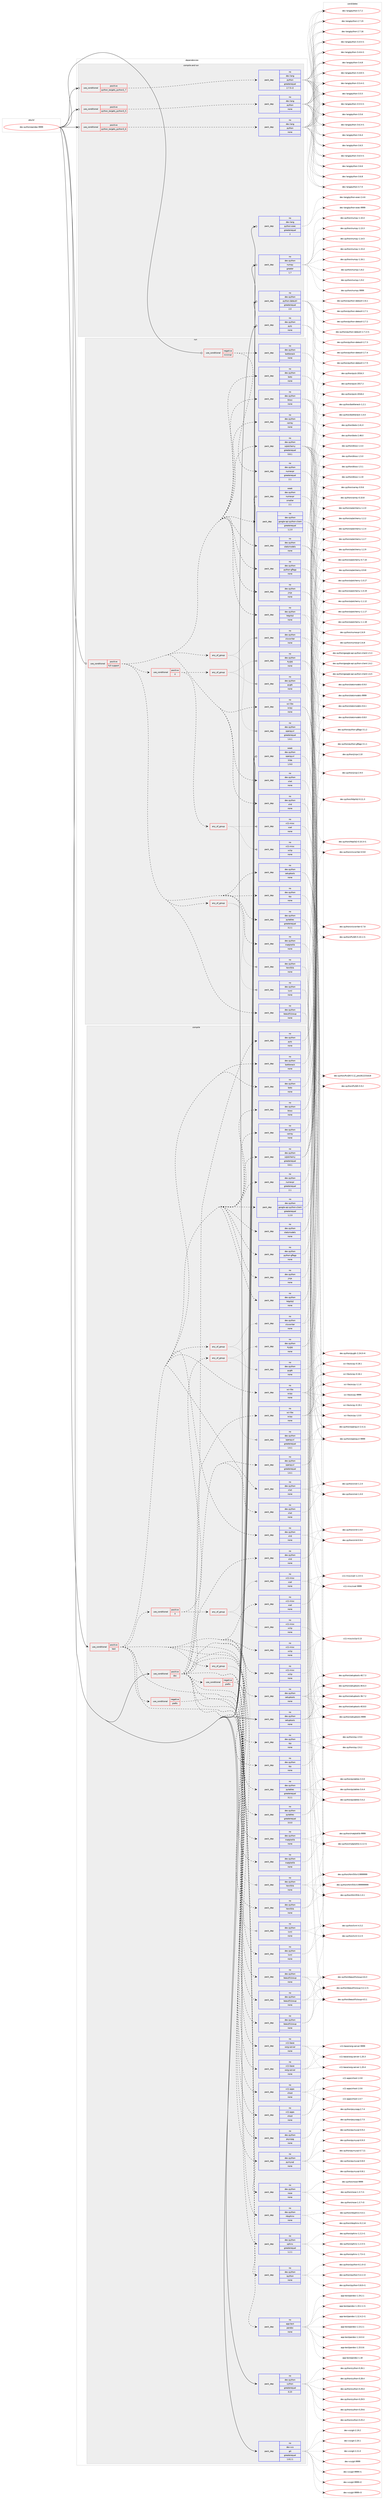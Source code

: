 digraph prolog {

# *************
# Graph options
# *************

newrank=true;
concentrate=true;
compound=true;
graph [rankdir=LR,fontname=Helvetica,fontsize=10,ranksep=1.5];#, ranksep=2.5, nodesep=0.2];
edge  [arrowhead=vee];
node  [fontname=Helvetica,fontsize=10];

# **********
# The ebuild
# **********

subgraph cluster_leftcol {
color=gray;
rank=same;
label=<<i>ebuild</i>>;
id [label="dev-python/pandas-9999", color=red, width=4, href="../dev-python/pandas-9999.svg"];
}

# ****************
# The dependencies
# ****************

subgraph cluster_midcol {
color=gray;
label=<<i>dependencies</i>>;
subgraph cluster_compile {
fillcolor="#eeeeee";
style=filled;
label=<<i>compile</i>>;
subgraph cond378956 {
dependency1424104 [label=<<TABLE BORDER="0" CELLBORDER="1" CELLSPACING="0" CELLPADDING="4"><TR><TD ROWSPAN="3" CELLPADDING="10">use_conditional</TD></TR><TR><TD>positive</TD></TR><TR><TD>doc</TD></TR></TABLE>>, shape=none, color=red];
subgraph cond378957 {
dependency1424105 [label=<<TABLE BORDER="0" CELLBORDER="1" CELLSPACING="0" CELLPADDING="4"><TR><TD ROWSPAN="3" CELLPADDING="10">use_conditional</TD></TR><TR><TD>negative</TD></TR><TR><TD>prefix</TD></TR></TABLE>>, shape=none, color=red];
subgraph pack1021846 {
dependency1424106 [label=<<TABLE BORDER="0" CELLBORDER="1" CELLSPACING="0" CELLPADDING="4" WIDTH="220"><TR><TD ROWSPAN="6" CELLPADDING="30">pack_dep</TD></TR><TR><TD WIDTH="110">no</TD></TR><TR><TD>x11-base</TD></TR><TR><TD>xorg-server</TD></TR><TR><TD>none</TD></TR><TR><TD></TD></TR></TABLE>>, shape=none, color=blue];
}
dependency1424105:e -> dependency1424106:w [weight=20,style="dashed",arrowhead="vee"];
}
dependency1424104:e -> dependency1424105:w [weight=20,style="dashed",arrowhead="vee"];
subgraph pack1021847 {
dependency1424107 [label=<<TABLE BORDER="0" CELLBORDER="1" CELLSPACING="0" CELLPADDING="4" WIDTH="220"><TR><TD ROWSPAN="6" CELLPADDING="30">pack_dep</TD></TR><TR><TD WIDTH="110">no</TD></TR><TR><TD>x11-apps</TD></TR><TR><TD>xhost</TD></TR><TR><TD>none</TD></TR><TR><TD></TD></TR></TABLE>>, shape=none, color=blue];
}
dependency1424104:e -> dependency1424107:w [weight=20,style="dashed",arrowhead="vee"];
subgraph pack1021848 {
dependency1424108 [label=<<TABLE BORDER="0" CELLBORDER="1" CELLSPACING="0" CELLPADDING="4" WIDTH="220"><TR><TD ROWSPAN="6" CELLPADDING="30">pack_dep</TD></TR><TR><TD WIDTH="110">no</TD></TR><TR><TD>app-text</TD></TR><TR><TD>pandoc</TD></TR><TR><TD>none</TD></TR><TR><TD></TD></TR></TABLE>>, shape=none, color=blue];
}
dependency1424104:e -> dependency1424108:w [weight=20,style="dashed",arrowhead="vee"];
subgraph pack1021849 {
dependency1424109 [label=<<TABLE BORDER="0" CELLBORDER="1" CELLSPACING="0" CELLPADDING="4" WIDTH="220"><TR><TD ROWSPAN="6" CELLPADDING="30">pack_dep</TD></TR><TR><TD WIDTH="110">no</TD></TR><TR><TD>dev-python</TD></TR><TR><TD>beautifulsoup</TD></TR><TR><TD>none</TD></TR><TR><TD></TD></TR></TABLE>>, shape=none, color=blue];
}
dependency1424104:e -> dependency1424109:w [weight=20,style="dashed",arrowhead="vee"];
subgraph pack1021850 {
dependency1424110 [label=<<TABLE BORDER="0" CELLBORDER="1" CELLSPACING="0" CELLPADDING="4" WIDTH="220"><TR><TD ROWSPAN="6" CELLPADDING="30">pack_dep</TD></TR><TR><TD WIDTH="110">no</TD></TR><TR><TD>dev-python</TD></TR><TR><TD>html5lib</TD></TR><TR><TD>none</TD></TR><TR><TD></TD></TR></TABLE>>, shape=none, color=blue];
}
dependency1424104:e -> dependency1424110:w [weight=20,style="dashed",arrowhead="vee"];
subgraph pack1021851 {
dependency1424111 [label=<<TABLE BORDER="0" CELLBORDER="1" CELLSPACING="0" CELLPADDING="4" WIDTH="220"><TR><TD ROWSPAN="6" CELLPADDING="30">pack_dep</TD></TR><TR><TD WIDTH="110">no</TD></TR><TR><TD>dev-python</TD></TR><TR><TD>ipython</TD></TR><TR><TD>none</TD></TR><TR><TD></TD></TR></TABLE>>, shape=none, color=blue];
}
dependency1424104:e -> dependency1424111:w [weight=20,style="dashed",arrowhead="vee"];
subgraph pack1021852 {
dependency1424112 [label=<<TABLE BORDER="0" CELLBORDER="1" CELLSPACING="0" CELLPADDING="4" WIDTH="220"><TR><TD ROWSPAN="6" CELLPADDING="30">pack_dep</TD></TR><TR><TD WIDTH="110">no</TD></TR><TR><TD>dev-python</TD></TR><TR><TD>lxml</TD></TR><TR><TD>none</TD></TR><TR><TD></TD></TR></TABLE>>, shape=none, color=blue];
}
dependency1424104:e -> dependency1424112:w [weight=20,style="dashed",arrowhead="vee"];
subgraph pack1021853 {
dependency1424113 [label=<<TABLE BORDER="0" CELLBORDER="1" CELLSPACING="0" CELLPADDING="4" WIDTH="220"><TR><TD ROWSPAN="6" CELLPADDING="30">pack_dep</TD></TR><TR><TD WIDTH="110">no</TD></TR><TR><TD>dev-python</TD></TR><TR><TD>matplotlib</TD></TR><TR><TD>none</TD></TR><TR><TD></TD></TR></TABLE>>, shape=none, color=blue];
}
dependency1424104:e -> dependency1424113:w [weight=20,style="dashed",arrowhead="vee"];
subgraph pack1021854 {
dependency1424114 [label=<<TABLE BORDER="0" CELLBORDER="1" CELLSPACING="0" CELLPADDING="4" WIDTH="220"><TR><TD ROWSPAN="6" CELLPADDING="30">pack_dep</TD></TR><TR><TD WIDTH="110">no</TD></TR><TR><TD>dev-python</TD></TR><TR><TD>nbsphinx</TD></TR><TR><TD>none</TD></TR><TR><TD></TD></TR></TABLE>>, shape=none, color=blue];
}
dependency1424104:e -> dependency1424114:w [weight=20,style="dashed",arrowhead="vee"];
subgraph pack1021855 {
dependency1424115 [label=<<TABLE BORDER="0" CELLBORDER="1" CELLSPACING="0" CELLPADDING="4" WIDTH="220"><TR><TD ROWSPAN="6" CELLPADDING="30">pack_dep</TD></TR><TR><TD WIDTH="110">no</TD></TR><TR><TD>dev-python</TD></TR><TR><TD>openpyxl</TD></TR><TR><TD>greaterequal</TD></TR><TR><TD>1.6.1</TD></TR></TABLE>>, shape=none, color=blue];
}
dependency1424104:e -> dependency1424115:w [weight=20,style="dashed",arrowhead="vee"];
subgraph pack1021856 {
dependency1424116 [label=<<TABLE BORDER="0" CELLBORDER="1" CELLSPACING="0" CELLPADDING="4" WIDTH="220"><TR><TD ROWSPAN="6" CELLPADDING="30">pack_dep</TD></TR><TR><TD WIDTH="110">no</TD></TR><TR><TD>dev-python</TD></TR><TR><TD>pytables</TD></TR><TR><TD>greaterequal</TD></TR><TR><TD>3.0.0</TD></TR></TABLE>>, shape=none, color=blue];
}
dependency1424104:e -> dependency1424116:w [weight=20,style="dashed",arrowhead="vee"];
subgraph pack1021857 {
dependency1424117 [label=<<TABLE BORDER="0" CELLBORDER="1" CELLSPACING="0" CELLPADDING="4" WIDTH="220"><TR><TD ROWSPAN="6" CELLPADDING="30">pack_dep</TD></TR><TR><TD WIDTH="110">no</TD></TR><TR><TD>dev-python</TD></TR><TR><TD>pytz</TD></TR><TR><TD>none</TD></TR><TR><TD></TD></TR></TABLE>>, shape=none, color=blue];
}
dependency1424104:e -> dependency1424117:w [weight=20,style="dashed",arrowhead="vee"];
subgraph pack1021858 {
dependency1424118 [label=<<TABLE BORDER="0" CELLBORDER="1" CELLSPACING="0" CELLPADDING="4" WIDTH="220"><TR><TD ROWSPAN="6" CELLPADDING="30">pack_dep</TD></TR><TR><TD WIDTH="110">no</TD></TR><TR><TD>dev-python</TD></TR><TR><TD>rpy</TD></TR><TR><TD>none</TD></TR><TR><TD></TD></TR></TABLE>>, shape=none, color=blue];
}
dependency1424104:e -> dependency1424118:w [weight=20,style="dashed",arrowhead="vee"];
subgraph pack1021859 {
dependency1424119 [label=<<TABLE BORDER="0" CELLBORDER="1" CELLSPACING="0" CELLPADDING="4" WIDTH="220"><TR><TD ROWSPAN="6" CELLPADDING="30">pack_dep</TD></TR><TR><TD WIDTH="110">no</TD></TR><TR><TD>dev-python</TD></TR><TR><TD>sphinx</TD></TR><TR><TD>greaterequal</TD></TR><TR><TD>1.2.1</TD></TR></TABLE>>, shape=none, color=blue];
}
dependency1424104:e -> dependency1424119:w [weight=20,style="dashed",arrowhead="vee"];
subgraph pack1021860 {
dependency1424120 [label=<<TABLE BORDER="0" CELLBORDER="1" CELLSPACING="0" CELLPADDING="4" WIDTH="220"><TR><TD ROWSPAN="6" CELLPADDING="30">pack_dep</TD></TR><TR><TD WIDTH="110">no</TD></TR><TR><TD>dev-python</TD></TR><TR><TD>xlrd</TD></TR><TR><TD>none</TD></TR><TR><TD></TD></TR></TABLE>>, shape=none, color=blue];
}
dependency1424104:e -> dependency1424120:w [weight=20,style="dashed",arrowhead="vee"];
subgraph pack1021861 {
dependency1424121 [label=<<TABLE BORDER="0" CELLBORDER="1" CELLSPACING="0" CELLPADDING="4" WIDTH="220"><TR><TD ROWSPAN="6" CELLPADDING="30">pack_dep</TD></TR><TR><TD WIDTH="110">no</TD></TR><TR><TD>dev-python</TD></TR><TR><TD>xlwt</TD></TR><TR><TD>none</TD></TR><TR><TD></TD></TR></TABLE>>, shape=none, color=blue];
}
dependency1424104:e -> dependency1424121:w [weight=20,style="dashed",arrowhead="vee"];
subgraph pack1021862 {
dependency1424122 [label=<<TABLE BORDER="0" CELLBORDER="1" CELLSPACING="0" CELLPADDING="4" WIDTH="220"><TR><TD ROWSPAN="6" CELLPADDING="30">pack_dep</TD></TR><TR><TD WIDTH="110">no</TD></TR><TR><TD>sci-libs</TD></TR><TR><TD>scipy</TD></TR><TR><TD>none</TD></TR><TR><TD></TD></TR></TABLE>>, shape=none, color=blue];
}
dependency1424104:e -> dependency1424122:w [weight=20,style="dashed",arrowhead="vee"];
subgraph pack1021863 {
dependency1424123 [label=<<TABLE BORDER="0" CELLBORDER="1" CELLSPACING="0" CELLPADDING="4" WIDTH="220"><TR><TD ROWSPAN="6" CELLPADDING="30">pack_dep</TD></TR><TR><TD WIDTH="110">no</TD></TR><TR><TD>x11-misc</TD></TR><TR><TD>xclip</TD></TR><TR><TD>none</TD></TR><TR><TD></TD></TR></TABLE>>, shape=none, color=blue];
}
dependency1424104:e -> dependency1424123:w [weight=20,style="dashed",arrowhead="vee"];
}
id:e -> dependency1424104:w [weight=20,style="solid",arrowhead="vee"];
subgraph cond378958 {
dependency1424124 [label=<<TABLE BORDER="0" CELLBORDER="1" CELLSPACING="0" CELLPADDING="4"><TR><TD ROWSPAN="3" CELLPADDING="10">use_conditional</TD></TR><TR><TD>positive</TD></TR><TR><TD>test</TD></TR></TABLE>>, shape=none, color=red];
subgraph cond378959 {
dependency1424125 [label=<<TABLE BORDER="0" CELLBORDER="1" CELLSPACING="0" CELLPADDING="4"><TR><TD ROWSPAN="3" CELLPADDING="10">use_conditional</TD></TR><TR><TD>negative</TD></TR><TR><TD>prefix</TD></TR></TABLE>>, shape=none, color=red];
subgraph pack1021864 {
dependency1424126 [label=<<TABLE BORDER="0" CELLBORDER="1" CELLSPACING="0" CELLPADDING="4" WIDTH="220"><TR><TD ROWSPAN="6" CELLPADDING="30">pack_dep</TD></TR><TR><TD WIDTH="110">no</TD></TR><TR><TD>x11-base</TD></TR><TR><TD>xorg-server</TD></TR><TR><TD>none</TD></TR><TR><TD></TD></TR></TABLE>>, shape=none, color=blue];
}
dependency1424125:e -> dependency1424126:w [weight=20,style="dashed",arrowhead="vee"];
}
dependency1424124:e -> dependency1424125:w [weight=20,style="dashed",arrowhead="vee"];
subgraph pack1021865 {
dependency1424127 [label=<<TABLE BORDER="0" CELLBORDER="1" CELLSPACING="0" CELLPADDING="4" WIDTH="220"><TR><TD ROWSPAN="6" CELLPADDING="30">pack_dep</TD></TR><TR><TD WIDTH="110">no</TD></TR><TR><TD>x11-apps</TD></TR><TR><TD>xhost</TD></TR><TR><TD>none</TD></TR><TR><TD></TD></TR></TABLE>>, shape=none, color=blue];
}
dependency1424124:e -> dependency1424127:w [weight=20,style="dashed",arrowhead="vee"];
subgraph pack1021866 {
dependency1424128 [label=<<TABLE BORDER="0" CELLBORDER="1" CELLSPACING="0" CELLPADDING="4" WIDTH="220"><TR><TD ROWSPAN="6" CELLPADDING="30">pack_dep</TD></TR><TR><TD WIDTH="110">no</TD></TR><TR><TD>dev-python</TD></TR><TR><TD>bottleneck</TD></TR><TR><TD>none</TD></TR><TR><TD></TD></TR></TABLE>>, shape=none, color=blue];
}
dependency1424124:e -> dependency1424128:w [weight=20,style="dashed",arrowhead="vee"];
subgraph pack1021867 {
dependency1424129 [label=<<TABLE BORDER="0" CELLBORDER="1" CELLSPACING="0" CELLPADDING="4" WIDTH="220"><TR><TD ROWSPAN="6" CELLPADDING="30">pack_dep</TD></TR><TR><TD WIDTH="110">no</TD></TR><TR><TD>dev-python</TD></TR><TR><TD>numexpr</TD></TR><TR><TD>greaterequal</TD></TR><TR><TD>2.1</TD></TR></TABLE>>, shape=none, color=blue];
}
dependency1424124:e -> dependency1424129:w [weight=20,style="dashed",arrowhead="vee"];
subgraph pack1021868 {
dependency1424130 [label=<<TABLE BORDER="0" CELLBORDER="1" CELLSPACING="0" CELLPADDING="4" WIDTH="220"><TR><TD ROWSPAN="6" CELLPADDING="30">pack_dep</TD></TR><TR><TD WIDTH="110">no</TD></TR><TR><TD>dev-python</TD></TR><TR><TD>beautifulsoup</TD></TR><TR><TD>none</TD></TR><TR><TD></TD></TR></TABLE>>, shape=none, color=blue];
}
dependency1424124:e -> dependency1424130:w [weight=20,style="dashed",arrowhead="vee"];
subgraph pack1021869 {
dependency1424131 [label=<<TABLE BORDER="0" CELLBORDER="1" CELLSPACING="0" CELLPADDING="4" WIDTH="220"><TR><TD ROWSPAN="6" CELLPADDING="30">pack_dep</TD></TR><TR><TD WIDTH="110">no</TD></TR><TR><TD>dev-python</TD></TR><TR><TD>blosc</TD></TR><TR><TD>none</TD></TR><TR><TD></TD></TR></TABLE>>, shape=none, color=blue];
}
dependency1424124:e -> dependency1424131:w [weight=20,style="dashed",arrowhead="vee"];
subgraph pack1021870 {
dependency1424132 [label=<<TABLE BORDER="0" CELLBORDER="1" CELLSPACING="0" CELLPADDING="4" WIDTH="220"><TR><TD ROWSPAN="6" CELLPADDING="30">pack_dep</TD></TR><TR><TD WIDTH="110">no</TD></TR><TR><TD>dev-python</TD></TR><TR><TD>boto</TD></TR><TR><TD>none</TD></TR><TR><TD></TD></TR></TABLE>>, shape=none, color=blue];
}
dependency1424124:e -> dependency1424132:w [weight=20,style="dashed",arrowhead="vee"];
subgraph pack1021871 {
dependency1424133 [label=<<TABLE BORDER="0" CELLBORDER="1" CELLSPACING="0" CELLPADDING="4" WIDTH="220"><TR><TD ROWSPAN="6" CELLPADDING="30">pack_dep</TD></TR><TR><TD WIDTH="110">no</TD></TR><TR><TD>dev-python</TD></TR><TR><TD>google-api-python-client</TD></TR><TR><TD>greaterequal</TD></TR><TR><TD>1.2.0</TD></TR></TABLE>>, shape=none, color=blue];
}
dependency1424124:e -> dependency1424133:w [weight=20,style="dashed",arrowhead="vee"];
subgraph any22723 {
dependency1424134 [label=<<TABLE BORDER="0" CELLBORDER="1" CELLSPACING="0" CELLPADDING="4"><TR><TD CELLPADDING="10">any_of_group</TD></TR></TABLE>>, shape=none, color=red];subgraph pack1021872 {
dependency1424135 [label=<<TABLE BORDER="0" CELLBORDER="1" CELLSPACING="0" CELLPADDING="4" WIDTH="220"><TR><TD ROWSPAN="6" CELLPADDING="30">pack_dep</TD></TR><TR><TD WIDTH="110">no</TD></TR><TR><TD>dev-python</TD></TR><TR><TD>html5lib</TD></TR><TR><TD>none</TD></TR><TR><TD></TD></TR></TABLE>>, shape=none, color=blue];
}
dependency1424134:e -> dependency1424135:w [weight=20,style="dotted",arrowhead="oinv"];
subgraph pack1021873 {
dependency1424136 [label=<<TABLE BORDER="0" CELLBORDER="1" CELLSPACING="0" CELLPADDING="4" WIDTH="220"><TR><TD ROWSPAN="6" CELLPADDING="30">pack_dep</TD></TR><TR><TD WIDTH="110">no</TD></TR><TR><TD>dev-python</TD></TR><TR><TD>lxml</TD></TR><TR><TD>none</TD></TR><TR><TD></TD></TR></TABLE>>, shape=none, color=blue];
}
dependency1424134:e -> dependency1424136:w [weight=20,style="dotted",arrowhead="oinv"];
}
dependency1424124:e -> dependency1424134:w [weight=20,style="dashed",arrowhead="vee"];
subgraph pack1021874 {
dependency1424137 [label=<<TABLE BORDER="0" CELLBORDER="1" CELLSPACING="0" CELLPADDING="4" WIDTH="220"><TR><TD ROWSPAN="6" CELLPADDING="30">pack_dep</TD></TR><TR><TD WIDTH="110">no</TD></TR><TR><TD>dev-python</TD></TR><TR><TD>httplib2</TD></TR><TR><TD>none</TD></TR><TR><TD></TD></TR></TABLE>>, shape=none, color=blue];
}
dependency1424124:e -> dependency1424137:w [weight=20,style="dashed",arrowhead="vee"];
subgraph pack1021875 {
dependency1424138 [label=<<TABLE BORDER="0" CELLBORDER="1" CELLSPACING="0" CELLPADDING="4" WIDTH="220"><TR><TD ROWSPAN="6" CELLPADDING="30">pack_dep</TD></TR><TR><TD WIDTH="110">no</TD></TR><TR><TD>dev-python</TD></TR><TR><TD>jinja</TD></TR><TR><TD>none</TD></TR><TR><TD></TD></TR></TABLE>>, shape=none, color=blue];
}
dependency1424124:e -> dependency1424138:w [weight=20,style="dashed",arrowhead="vee"];
subgraph pack1021876 {
dependency1424139 [label=<<TABLE BORDER="0" CELLBORDER="1" CELLSPACING="0" CELLPADDING="4" WIDTH="220"><TR><TD ROWSPAN="6" CELLPADDING="30">pack_dep</TD></TR><TR><TD WIDTH="110">no</TD></TR><TR><TD>dev-python</TD></TR><TR><TD>matplotlib</TD></TR><TR><TD>none</TD></TR><TR><TD></TD></TR></TABLE>>, shape=none, color=blue];
}
dependency1424124:e -> dependency1424139:w [weight=20,style="dashed",arrowhead="vee"];
subgraph any22724 {
dependency1424140 [label=<<TABLE BORDER="0" CELLBORDER="1" CELLSPACING="0" CELLPADDING="4"><TR><TD CELLPADDING="10">any_of_group</TD></TR></TABLE>>, shape=none, color=red];subgraph pack1021877 {
dependency1424141 [label=<<TABLE BORDER="0" CELLBORDER="1" CELLSPACING="0" CELLPADDING="4" WIDTH="220"><TR><TD ROWSPAN="6" CELLPADDING="30">pack_dep</TD></TR><TR><TD WIDTH="110">no</TD></TR><TR><TD>dev-python</TD></TR><TR><TD>openpyxl</TD></TR><TR><TD>greaterequal</TD></TR><TR><TD>1.6.1</TD></TR></TABLE>>, shape=none, color=blue];
}
dependency1424140:e -> dependency1424141:w [weight=20,style="dotted",arrowhead="oinv"];
subgraph pack1021878 {
dependency1424142 [label=<<TABLE BORDER="0" CELLBORDER="1" CELLSPACING="0" CELLPADDING="4" WIDTH="220"><TR><TD ROWSPAN="6" CELLPADDING="30">pack_dep</TD></TR><TR><TD WIDTH="110">no</TD></TR><TR><TD>dev-python</TD></TR><TR><TD>xlsxwriter</TD></TR><TR><TD>none</TD></TR><TR><TD></TD></TR></TABLE>>, shape=none, color=blue];
}
dependency1424140:e -> dependency1424142:w [weight=20,style="dotted",arrowhead="oinv"];
}
dependency1424124:e -> dependency1424140:w [weight=20,style="dashed",arrowhead="vee"];
subgraph pack1021879 {
dependency1424143 [label=<<TABLE BORDER="0" CELLBORDER="1" CELLSPACING="0" CELLPADDING="4" WIDTH="220"><TR><TD ROWSPAN="6" CELLPADDING="30">pack_dep</TD></TR><TR><TD WIDTH="110">no</TD></TR><TR><TD>dev-python</TD></TR><TR><TD>pytables</TD></TR><TR><TD>greaterequal</TD></TR><TR><TD>3.2.1</TD></TR></TABLE>>, shape=none, color=blue];
}
dependency1424124:e -> dependency1424143:w [weight=20,style="dashed",arrowhead="vee"];
subgraph pack1021880 {
dependency1424144 [label=<<TABLE BORDER="0" CELLBORDER="1" CELLSPACING="0" CELLPADDING="4" WIDTH="220"><TR><TD ROWSPAN="6" CELLPADDING="30">pack_dep</TD></TR><TR><TD WIDTH="110">no</TD></TR><TR><TD>dev-python</TD></TR><TR><TD>python-gflags</TD></TR><TR><TD>none</TD></TR><TR><TD></TD></TR></TABLE>>, shape=none, color=blue];
}
dependency1424124:e -> dependency1424144:w [weight=20,style="dashed",arrowhead="vee"];
subgraph pack1021881 {
dependency1424145 [label=<<TABLE BORDER="0" CELLBORDER="1" CELLSPACING="0" CELLPADDING="4" WIDTH="220"><TR><TD ROWSPAN="6" CELLPADDING="30">pack_dep</TD></TR><TR><TD WIDTH="110">no</TD></TR><TR><TD>dev-python</TD></TR><TR><TD>rpy</TD></TR><TR><TD>none</TD></TR><TR><TD></TD></TR></TABLE>>, shape=none, color=blue];
}
dependency1424124:e -> dependency1424145:w [weight=20,style="dashed",arrowhead="vee"];
subgraph pack1021882 {
dependency1424146 [label=<<TABLE BORDER="0" CELLBORDER="1" CELLSPACING="0" CELLPADDING="4" WIDTH="220"><TR><TD ROWSPAN="6" CELLPADDING="30">pack_dep</TD></TR><TR><TD WIDTH="110">no</TD></TR><TR><TD>dev-python</TD></TR><TR><TD>setuptools</TD></TR><TR><TD>none</TD></TR><TR><TD></TD></TR></TABLE>>, shape=none, color=blue];
}
dependency1424124:e -> dependency1424146:w [weight=20,style="dashed",arrowhead="vee"];
subgraph pack1021883 {
dependency1424147 [label=<<TABLE BORDER="0" CELLBORDER="1" CELLSPACING="0" CELLPADDING="4" WIDTH="220"><TR><TD ROWSPAN="6" CELLPADDING="30">pack_dep</TD></TR><TR><TD WIDTH="110">no</TD></TR><TR><TD>dev-python</TD></TR><TR><TD>statsmodels</TD></TR><TR><TD>none</TD></TR><TR><TD></TD></TR></TABLE>>, shape=none, color=blue];
}
dependency1424124:e -> dependency1424147:w [weight=20,style="dashed",arrowhead="vee"];
subgraph pack1021884 {
dependency1424148 [label=<<TABLE BORDER="0" CELLBORDER="1" CELLSPACING="0" CELLPADDING="4" WIDTH="220"><TR><TD ROWSPAN="6" CELLPADDING="30">pack_dep</TD></TR><TR><TD WIDTH="110">no</TD></TR><TR><TD>dev-python</TD></TR><TR><TD>sqlalchemy</TD></TR><TR><TD>greaterequal</TD></TR><TR><TD>0.8.1</TD></TR></TABLE>>, shape=none, color=blue];
}
dependency1424124:e -> dependency1424148:w [weight=20,style="dashed",arrowhead="vee"];
subgraph pack1021885 {
dependency1424149 [label=<<TABLE BORDER="0" CELLBORDER="1" CELLSPACING="0" CELLPADDING="4" WIDTH="220"><TR><TD ROWSPAN="6" CELLPADDING="30">pack_dep</TD></TR><TR><TD WIDTH="110">no</TD></TR><TR><TD>dev-python</TD></TR><TR><TD>xarray</TD></TR><TR><TD>none</TD></TR><TR><TD></TD></TR></TABLE>>, shape=none, color=blue];
}
dependency1424124:e -> dependency1424149:w [weight=20,style="dashed",arrowhead="vee"];
subgraph pack1021886 {
dependency1424150 [label=<<TABLE BORDER="0" CELLBORDER="1" CELLSPACING="0" CELLPADDING="4" WIDTH="220"><TR><TD ROWSPAN="6" CELLPADDING="30">pack_dep</TD></TR><TR><TD WIDTH="110">no</TD></TR><TR><TD>dev-python</TD></TR><TR><TD>xlrd</TD></TR><TR><TD>none</TD></TR><TR><TD></TD></TR></TABLE>>, shape=none, color=blue];
}
dependency1424124:e -> dependency1424150:w [weight=20,style="dashed",arrowhead="vee"];
subgraph pack1021887 {
dependency1424151 [label=<<TABLE BORDER="0" CELLBORDER="1" CELLSPACING="0" CELLPADDING="4" WIDTH="220"><TR><TD ROWSPAN="6" CELLPADDING="30">pack_dep</TD></TR><TR><TD WIDTH="110">no</TD></TR><TR><TD>dev-python</TD></TR><TR><TD>xlwt</TD></TR><TR><TD>none</TD></TR><TR><TD></TD></TR></TABLE>>, shape=none, color=blue];
}
dependency1424124:e -> dependency1424151:w [weight=20,style="dashed",arrowhead="vee"];
subgraph pack1021888 {
dependency1424152 [label=<<TABLE BORDER="0" CELLBORDER="1" CELLSPACING="0" CELLPADDING="4" WIDTH="220"><TR><TD ROWSPAN="6" CELLPADDING="30">pack_dep</TD></TR><TR><TD WIDTH="110">no</TD></TR><TR><TD>sci-libs</TD></TR><TR><TD>scipy</TD></TR><TR><TD>none</TD></TR><TR><TD></TD></TR></TABLE>>, shape=none, color=blue];
}
dependency1424124:e -> dependency1424152:w [weight=20,style="dashed",arrowhead="vee"];
subgraph cond378960 {
dependency1424153 [label=<<TABLE BORDER="0" CELLBORDER="1" CELLSPACING="0" CELLPADDING="4"><TR><TD ROWSPAN="3" CELLPADDING="10">use_conditional</TD></TR><TR><TD>positive</TD></TR><TR><TD>X</TD></TR></TABLE>>, shape=none, color=red];
subgraph any22725 {
dependency1424154 [label=<<TABLE BORDER="0" CELLBORDER="1" CELLSPACING="0" CELLPADDING="4"><TR><TD CELLPADDING="10">any_of_group</TD></TR></TABLE>>, shape=none, color=red];subgraph pack1021889 {
dependency1424155 [label=<<TABLE BORDER="0" CELLBORDER="1" CELLSPACING="0" CELLPADDING="4" WIDTH="220"><TR><TD ROWSPAN="6" CELLPADDING="30">pack_dep</TD></TR><TR><TD WIDTH="110">no</TD></TR><TR><TD>dev-python</TD></TR><TR><TD>PyQt5</TD></TR><TR><TD>none</TD></TR><TR><TD></TD></TR></TABLE>>, shape=none, color=blue];
}
dependency1424154:e -> dependency1424155:w [weight=20,style="dotted",arrowhead="oinv"];
subgraph pack1021890 {
dependency1424156 [label=<<TABLE BORDER="0" CELLBORDER="1" CELLSPACING="0" CELLPADDING="4" WIDTH="220"><TR><TD ROWSPAN="6" CELLPADDING="30">pack_dep</TD></TR><TR><TD WIDTH="110">no</TD></TR><TR><TD>dev-python</TD></TR><TR><TD>pygtk</TD></TR><TR><TD>none</TD></TR><TR><TD></TD></TR></TABLE>>, shape=none, color=blue];
}
dependency1424154:e -> dependency1424156:w [weight=20,style="dotted",arrowhead="oinv"];
}
dependency1424153:e -> dependency1424154:w [weight=20,style="dashed",arrowhead="vee"];
subgraph any22726 {
dependency1424157 [label=<<TABLE BORDER="0" CELLBORDER="1" CELLSPACING="0" CELLPADDING="4"><TR><TD CELLPADDING="10">any_of_group</TD></TR></TABLE>>, shape=none, color=red];subgraph pack1021891 {
dependency1424158 [label=<<TABLE BORDER="0" CELLBORDER="1" CELLSPACING="0" CELLPADDING="4" WIDTH="220"><TR><TD ROWSPAN="6" CELLPADDING="30">pack_dep</TD></TR><TR><TD WIDTH="110">no</TD></TR><TR><TD>x11-misc</TD></TR><TR><TD>xclip</TD></TR><TR><TD>none</TD></TR><TR><TD></TD></TR></TABLE>>, shape=none, color=blue];
}
dependency1424157:e -> dependency1424158:w [weight=20,style="dotted",arrowhead="oinv"];
subgraph pack1021892 {
dependency1424159 [label=<<TABLE BORDER="0" CELLBORDER="1" CELLSPACING="0" CELLPADDING="4" WIDTH="220"><TR><TD ROWSPAN="6" CELLPADDING="30">pack_dep</TD></TR><TR><TD WIDTH="110">no</TD></TR><TR><TD>x11-misc</TD></TR><TR><TD>xsel</TD></TR><TR><TD>none</TD></TR><TR><TD></TD></TR></TABLE>>, shape=none, color=blue];
}
dependency1424157:e -> dependency1424159:w [weight=20,style="dotted",arrowhead="oinv"];
}
dependency1424153:e -> dependency1424157:w [weight=20,style="dashed",arrowhead="vee"];
}
dependency1424124:e -> dependency1424153:w [weight=20,style="dashed",arrowhead="vee"];
subgraph pack1021893 {
dependency1424160 [label=<<TABLE BORDER="0" CELLBORDER="1" CELLSPACING="0" CELLPADDING="4" WIDTH="220"><TR><TD ROWSPAN="6" CELLPADDING="30">pack_dep</TD></TR><TR><TD WIDTH="110">no</TD></TR><TR><TD>dev-python</TD></TR><TR><TD>beautifulsoup</TD></TR><TR><TD>none</TD></TR><TR><TD></TD></TR></TABLE>>, shape=none, color=blue];
}
dependency1424124:e -> dependency1424160:w [weight=20,style="dashed",arrowhead="vee"];
subgraph pack1021894 {
dependency1424161 [label=<<TABLE BORDER="0" CELLBORDER="1" CELLSPACING="0" CELLPADDING="4" WIDTH="220"><TR><TD ROWSPAN="6" CELLPADDING="30">pack_dep</TD></TR><TR><TD WIDTH="110">no</TD></TR><TR><TD>dev-python</TD></TR><TR><TD>nose</TD></TR><TR><TD>none</TD></TR><TR><TD></TD></TR></TABLE>>, shape=none, color=blue];
}
dependency1424124:e -> dependency1424161:w [weight=20,style="dashed",arrowhead="vee"];
subgraph pack1021895 {
dependency1424162 [label=<<TABLE BORDER="0" CELLBORDER="1" CELLSPACING="0" CELLPADDING="4" WIDTH="220"><TR><TD ROWSPAN="6" CELLPADDING="30">pack_dep</TD></TR><TR><TD WIDTH="110">no</TD></TR><TR><TD>dev-python</TD></TR><TR><TD>pymysql</TD></TR><TR><TD>none</TD></TR><TR><TD></TD></TR></TABLE>>, shape=none, color=blue];
}
dependency1424124:e -> dependency1424162:w [weight=20,style="dashed",arrowhead="vee"];
subgraph pack1021896 {
dependency1424163 [label=<<TABLE BORDER="0" CELLBORDER="1" CELLSPACING="0" CELLPADDING="4" WIDTH="220"><TR><TD ROWSPAN="6" CELLPADDING="30">pack_dep</TD></TR><TR><TD WIDTH="110">no</TD></TR><TR><TD>dev-python</TD></TR><TR><TD>psycopg</TD></TR><TR><TD>none</TD></TR><TR><TD></TD></TR></TABLE>>, shape=none, color=blue];
}
dependency1424124:e -> dependency1424163:w [weight=20,style="dashed",arrowhead="vee"];
subgraph pack1021897 {
dependency1424164 [label=<<TABLE BORDER="0" CELLBORDER="1" CELLSPACING="0" CELLPADDING="4" WIDTH="220"><TR><TD ROWSPAN="6" CELLPADDING="30">pack_dep</TD></TR><TR><TD WIDTH="110">no</TD></TR><TR><TD>x11-misc</TD></TR><TR><TD>xclip</TD></TR><TR><TD>none</TD></TR><TR><TD></TD></TR></TABLE>>, shape=none, color=blue];
}
dependency1424124:e -> dependency1424164:w [weight=20,style="dashed",arrowhead="vee"];
subgraph pack1021898 {
dependency1424165 [label=<<TABLE BORDER="0" CELLBORDER="1" CELLSPACING="0" CELLPADDING="4" WIDTH="220"><TR><TD ROWSPAN="6" CELLPADDING="30">pack_dep</TD></TR><TR><TD WIDTH="110">no</TD></TR><TR><TD>x11-misc</TD></TR><TR><TD>xsel</TD></TR><TR><TD>none</TD></TR><TR><TD></TD></TR></TABLE>>, shape=none, color=blue];
}
dependency1424124:e -> dependency1424165:w [weight=20,style="dashed",arrowhead="vee"];
}
id:e -> dependency1424124:w [weight=20,style="solid",arrowhead="vee"];
subgraph pack1021899 {
dependency1424166 [label=<<TABLE BORDER="0" CELLBORDER="1" CELLSPACING="0" CELLPADDING="4" WIDTH="220"><TR><TD ROWSPAN="6" CELLPADDING="30">pack_dep</TD></TR><TR><TD WIDTH="110">no</TD></TR><TR><TD>dev-python</TD></TR><TR><TD>cython</TD></TR><TR><TD>greaterequal</TD></TR><TR><TD>0.23</TD></TR></TABLE>>, shape=none, color=blue];
}
id:e -> dependency1424166:w [weight=20,style="solid",arrowhead="vee"];
subgraph pack1021900 {
dependency1424167 [label=<<TABLE BORDER="0" CELLBORDER="1" CELLSPACING="0" CELLPADDING="4" WIDTH="220"><TR><TD ROWSPAN="6" CELLPADDING="30">pack_dep</TD></TR><TR><TD WIDTH="110">no</TD></TR><TR><TD>dev-python</TD></TR><TR><TD>setuptools</TD></TR><TR><TD>none</TD></TR><TR><TD></TD></TR></TABLE>>, shape=none, color=blue];
}
id:e -> dependency1424167:w [weight=20,style="solid",arrowhead="vee"];
subgraph pack1021901 {
dependency1424168 [label=<<TABLE BORDER="0" CELLBORDER="1" CELLSPACING="0" CELLPADDING="4" WIDTH="220"><TR><TD ROWSPAN="6" CELLPADDING="30">pack_dep</TD></TR><TR><TD WIDTH="110">no</TD></TR><TR><TD>dev-vcs</TD></TR><TR><TD>git</TD></TR><TR><TD>greaterequal</TD></TR><TR><TD>1.8.2.1</TD></TR></TABLE>>, shape=none, color=blue];
}
id:e -> dependency1424168:w [weight=20,style="solid",arrowhead="vee"];
}
subgraph cluster_compileandrun {
fillcolor="#eeeeee";
style=filled;
label=<<i>compile and run</i>>;
subgraph cond378961 {
dependency1424169 [label=<<TABLE BORDER="0" CELLBORDER="1" CELLSPACING="0" CELLPADDING="4"><TR><TD ROWSPAN="3" CELLPADDING="10">use_conditional</TD></TR><TR><TD>positive</TD></TR><TR><TD>python_targets_python2_7</TD></TR></TABLE>>, shape=none, color=red];
subgraph pack1021902 {
dependency1424170 [label=<<TABLE BORDER="0" CELLBORDER="1" CELLSPACING="0" CELLPADDING="4" WIDTH="220"><TR><TD ROWSPAN="6" CELLPADDING="30">pack_dep</TD></TR><TR><TD WIDTH="110">no</TD></TR><TR><TD>dev-lang</TD></TR><TR><TD>python</TD></TR><TR><TD>greaterequal</TD></TR><TR><TD>2.7.5-r2</TD></TR></TABLE>>, shape=none, color=blue];
}
dependency1424169:e -> dependency1424170:w [weight=20,style="dashed",arrowhead="vee"];
}
id:e -> dependency1424169:w [weight=20,style="solid",arrowhead="odotvee"];
subgraph cond378962 {
dependency1424171 [label=<<TABLE BORDER="0" CELLBORDER="1" CELLSPACING="0" CELLPADDING="4"><TR><TD ROWSPAN="3" CELLPADDING="10">use_conditional</TD></TR><TR><TD>positive</TD></TR><TR><TD>python_targets_python3_5</TD></TR></TABLE>>, shape=none, color=red];
subgraph pack1021903 {
dependency1424172 [label=<<TABLE BORDER="0" CELLBORDER="1" CELLSPACING="0" CELLPADDING="4" WIDTH="220"><TR><TD ROWSPAN="6" CELLPADDING="30">pack_dep</TD></TR><TR><TD WIDTH="110">no</TD></TR><TR><TD>dev-lang</TD></TR><TR><TD>python</TD></TR><TR><TD>none</TD></TR><TR><TD></TD></TR></TABLE>>, shape=none, color=blue];
}
dependency1424171:e -> dependency1424172:w [weight=20,style="dashed",arrowhead="vee"];
}
id:e -> dependency1424171:w [weight=20,style="solid",arrowhead="odotvee"];
subgraph cond378963 {
dependency1424173 [label=<<TABLE BORDER="0" CELLBORDER="1" CELLSPACING="0" CELLPADDING="4"><TR><TD ROWSPAN="3" CELLPADDING="10">use_conditional</TD></TR><TR><TD>positive</TD></TR><TR><TD>python_targets_python3_6</TD></TR></TABLE>>, shape=none, color=red];
subgraph pack1021904 {
dependency1424174 [label=<<TABLE BORDER="0" CELLBORDER="1" CELLSPACING="0" CELLPADDING="4" WIDTH="220"><TR><TD ROWSPAN="6" CELLPADDING="30">pack_dep</TD></TR><TR><TD WIDTH="110">no</TD></TR><TR><TD>dev-lang</TD></TR><TR><TD>python</TD></TR><TR><TD>none</TD></TR><TR><TD></TD></TR></TABLE>>, shape=none, color=blue];
}
dependency1424173:e -> dependency1424174:w [weight=20,style="dashed",arrowhead="vee"];
}
id:e -> dependency1424173:w [weight=20,style="solid",arrowhead="odotvee"];
subgraph pack1021905 {
dependency1424175 [label=<<TABLE BORDER="0" CELLBORDER="1" CELLSPACING="0" CELLPADDING="4" WIDTH="220"><TR><TD ROWSPAN="6" CELLPADDING="30">pack_dep</TD></TR><TR><TD WIDTH="110">no</TD></TR><TR><TD>dev-lang</TD></TR><TR><TD>python-exec</TD></TR><TR><TD>greaterequal</TD></TR><TR><TD>2</TD></TR></TABLE>>, shape=none, color=blue];
}
id:e -> dependency1424175:w [weight=20,style="solid",arrowhead="odotvee"];
subgraph pack1021906 {
dependency1424176 [label=<<TABLE BORDER="0" CELLBORDER="1" CELLSPACING="0" CELLPADDING="4" WIDTH="220"><TR><TD ROWSPAN="6" CELLPADDING="30">pack_dep</TD></TR><TR><TD WIDTH="110">no</TD></TR><TR><TD>dev-python</TD></TR><TR><TD>numpy</TD></TR><TR><TD>greater</TD></TR><TR><TD>1.7</TD></TR></TABLE>>, shape=none, color=blue];
}
id:e -> dependency1424176:w [weight=20,style="solid",arrowhead="odotvee"];
subgraph pack1021907 {
dependency1424177 [label=<<TABLE BORDER="0" CELLBORDER="1" CELLSPACING="0" CELLPADDING="4" WIDTH="220"><TR><TD ROWSPAN="6" CELLPADDING="30">pack_dep</TD></TR><TR><TD WIDTH="110">no</TD></TR><TR><TD>dev-python</TD></TR><TR><TD>python-dateutil</TD></TR><TR><TD>greaterequal</TD></TR><TR><TD>2.0</TD></TR></TABLE>>, shape=none, color=blue];
}
id:e -> dependency1424177:w [weight=20,style="solid",arrowhead="odotvee"];
subgraph pack1021908 {
dependency1424178 [label=<<TABLE BORDER="0" CELLBORDER="1" CELLSPACING="0" CELLPADDING="4" WIDTH="220"><TR><TD ROWSPAN="6" CELLPADDING="30">pack_dep</TD></TR><TR><TD WIDTH="110">no</TD></TR><TR><TD>dev-python</TD></TR><TR><TD>pytz</TD></TR><TR><TD>none</TD></TR><TR><TD></TD></TR></TABLE>>, shape=none, color=blue];
}
id:e -> dependency1424178:w [weight=20,style="solid",arrowhead="odotvee"];
}
subgraph cluster_run {
fillcolor="#eeeeee";
style=filled;
label=<<i>run</i>>;
subgraph cond378964 {
dependency1424179 [label=<<TABLE BORDER="0" CELLBORDER="1" CELLSPACING="0" CELLPADDING="4"><TR><TD ROWSPAN="3" CELLPADDING="10">use_conditional</TD></TR><TR><TD>negative</TD></TR><TR><TD>minimal</TD></TR></TABLE>>, shape=none, color=red];
subgraph pack1021909 {
dependency1424180 [label=<<TABLE BORDER="0" CELLBORDER="1" CELLSPACING="0" CELLPADDING="4" WIDTH="220"><TR><TD ROWSPAN="6" CELLPADDING="30">pack_dep</TD></TR><TR><TD WIDTH="110">no</TD></TR><TR><TD>dev-python</TD></TR><TR><TD>bottleneck</TD></TR><TR><TD>none</TD></TR><TR><TD></TD></TR></TABLE>>, shape=none, color=blue];
}
dependency1424179:e -> dependency1424180:w [weight=20,style="dashed",arrowhead="vee"];
subgraph pack1021910 {
dependency1424181 [label=<<TABLE BORDER="0" CELLBORDER="1" CELLSPACING="0" CELLPADDING="4" WIDTH="220"><TR><TD ROWSPAN="6" CELLPADDING="30">pack_dep</TD></TR><TR><TD WIDTH="110">no</TD></TR><TR><TD>dev-python</TD></TR><TR><TD>numexpr</TD></TR><TR><TD>greaterequal</TD></TR><TR><TD>2.1</TD></TR></TABLE>>, shape=none, color=blue];
}
dependency1424179:e -> dependency1424181:w [weight=20,style="dashed",arrowhead="vee"];
}
id:e -> dependency1424179:w [weight=20,style="solid",arrowhead="odot"];
subgraph cond378965 {
dependency1424182 [label=<<TABLE BORDER="0" CELLBORDER="1" CELLSPACING="0" CELLPADDING="4"><TR><TD ROWSPAN="3" CELLPADDING="10">use_conditional</TD></TR><TR><TD>positive</TD></TR><TR><TD>full-support</TD></TR></TABLE>>, shape=none, color=red];
subgraph pack1021911 {
dependency1424183 [label=<<TABLE BORDER="0" CELLBORDER="1" CELLSPACING="0" CELLPADDING="4" WIDTH="220"><TR><TD ROWSPAN="6" CELLPADDING="30">pack_dep</TD></TR><TR><TD WIDTH="110">no</TD></TR><TR><TD>dev-python</TD></TR><TR><TD>beautifulsoup</TD></TR><TR><TD>none</TD></TR><TR><TD></TD></TR></TABLE>>, shape=none, color=blue];
}
dependency1424182:e -> dependency1424183:w [weight=20,style="dashed",arrowhead="vee"];
subgraph pack1021912 {
dependency1424184 [label=<<TABLE BORDER="0" CELLBORDER="1" CELLSPACING="0" CELLPADDING="4" WIDTH="220"><TR><TD ROWSPAN="6" CELLPADDING="30">pack_dep</TD></TR><TR><TD WIDTH="110">no</TD></TR><TR><TD>dev-python</TD></TR><TR><TD>blosc</TD></TR><TR><TD>none</TD></TR><TR><TD></TD></TR></TABLE>>, shape=none, color=blue];
}
dependency1424182:e -> dependency1424184:w [weight=20,style="dashed",arrowhead="vee"];
subgraph pack1021913 {
dependency1424185 [label=<<TABLE BORDER="0" CELLBORDER="1" CELLSPACING="0" CELLPADDING="4" WIDTH="220"><TR><TD ROWSPAN="6" CELLPADDING="30">pack_dep</TD></TR><TR><TD WIDTH="110">no</TD></TR><TR><TD>dev-python</TD></TR><TR><TD>boto</TD></TR><TR><TD>none</TD></TR><TR><TD></TD></TR></TABLE>>, shape=none, color=blue];
}
dependency1424182:e -> dependency1424185:w [weight=20,style="dashed",arrowhead="vee"];
subgraph pack1021914 {
dependency1424186 [label=<<TABLE BORDER="0" CELLBORDER="1" CELLSPACING="0" CELLPADDING="4" WIDTH="220"><TR><TD ROWSPAN="6" CELLPADDING="30">pack_dep</TD></TR><TR><TD WIDTH="110">no</TD></TR><TR><TD>dev-python</TD></TR><TR><TD>google-api-python-client</TD></TR><TR><TD>greaterequal</TD></TR><TR><TD>1.2.0</TD></TR></TABLE>>, shape=none, color=blue];
}
dependency1424182:e -> dependency1424186:w [weight=20,style="dashed",arrowhead="vee"];
subgraph any22727 {
dependency1424187 [label=<<TABLE BORDER="0" CELLBORDER="1" CELLSPACING="0" CELLPADDING="4"><TR><TD CELLPADDING="10">any_of_group</TD></TR></TABLE>>, shape=none, color=red];subgraph pack1021915 {
dependency1424188 [label=<<TABLE BORDER="0" CELLBORDER="1" CELLSPACING="0" CELLPADDING="4" WIDTH="220"><TR><TD ROWSPAN="6" CELLPADDING="30">pack_dep</TD></TR><TR><TD WIDTH="110">no</TD></TR><TR><TD>dev-python</TD></TR><TR><TD>html5lib</TD></TR><TR><TD>none</TD></TR><TR><TD></TD></TR></TABLE>>, shape=none, color=blue];
}
dependency1424187:e -> dependency1424188:w [weight=20,style="dotted",arrowhead="oinv"];
subgraph pack1021916 {
dependency1424189 [label=<<TABLE BORDER="0" CELLBORDER="1" CELLSPACING="0" CELLPADDING="4" WIDTH="220"><TR><TD ROWSPAN="6" CELLPADDING="30">pack_dep</TD></TR><TR><TD WIDTH="110">no</TD></TR><TR><TD>dev-python</TD></TR><TR><TD>lxml</TD></TR><TR><TD>none</TD></TR><TR><TD></TD></TR></TABLE>>, shape=none, color=blue];
}
dependency1424187:e -> dependency1424189:w [weight=20,style="dotted",arrowhead="oinv"];
}
dependency1424182:e -> dependency1424187:w [weight=20,style="dashed",arrowhead="vee"];
subgraph pack1021917 {
dependency1424190 [label=<<TABLE BORDER="0" CELLBORDER="1" CELLSPACING="0" CELLPADDING="4" WIDTH="220"><TR><TD ROWSPAN="6" CELLPADDING="30">pack_dep</TD></TR><TR><TD WIDTH="110">no</TD></TR><TR><TD>dev-python</TD></TR><TR><TD>httplib2</TD></TR><TR><TD>none</TD></TR><TR><TD></TD></TR></TABLE>>, shape=none, color=blue];
}
dependency1424182:e -> dependency1424190:w [weight=20,style="dashed",arrowhead="vee"];
subgraph pack1021918 {
dependency1424191 [label=<<TABLE BORDER="0" CELLBORDER="1" CELLSPACING="0" CELLPADDING="4" WIDTH="220"><TR><TD ROWSPAN="6" CELLPADDING="30">pack_dep</TD></TR><TR><TD WIDTH="110">no</TD></TR><TR><TD>dev-python</TD></TR><TR><TD>jinja</TD></TR><TR><TD>none</TD></TR><TR><TD></TD></TR></TABLE>>, shape=none, color=blue];
}
dependency1424182:e -> dependency1424191:w [weight=20,style="dashed",arrowhead="vee"];
subgraph pack1021919 {
dependency1424192 [label=<<TABLE BORDER="0" CELLBORDER="1" CELLSPACING="0" CELLPADDING="4" WIDTH="220"><TR><TD ROWSPAN="6" CELLPADDING="30">pack_dep</TD></TR><TR><TD WIDTH="110">no</TD></TR><TR><TD>dev-python</TD></TR><TR><TD>matplotlib</TD></TR><TR><TD>none</TD></TR><TR><TD></TD></TR></TABLE>>, shape=none, color=blue];
}
dependency1424182:e -> dependency1424192:w [weight=20,style="dashed",arrowhead="vee"];
subgraph any22728 {
dependency1424193 [label=<<TABLE BORDER="0" CELLBORDER="1" CELLSPACING="0" CELLPADDING="4"><TR><TD CELLPADDING="10">any_of_group</TD></TR></TABLE>>, shape=none, color=red];subgraph pack1021920 {
dependency1424194 [label=<<TABLE BORDER="0" CELLBORDER="1" CELLSPACING="0" CELLPADDING="4" WIDTH="220"><TR><TD ROWSPAN="6" CELLPADDING="30">pack_dep</TD></TR><TR><TD WIDTH="110">no</TD></TR><TR><TD>dev-python</TD></TR><TR><TD>openpyxl</TD></TR><TR><TD>greaterequal</TD></TR><TR><TD>1.6.1</TD></TR></TABLE>>, shape=none, color=blue];
}
dependency1424193:e -> dependency1424194:w [weight=20,style="dotted",arrowhead="oinv"];
subgraph pack1021921 {
dependency1424195 [label=<<TABLE BORDER="0" CELLBORDER="1" CELLSPACING="0" CELLPADDING="4" WIDTH="220"><TR><TD ROWSPAN="6" CELLPADDING="30">pack_dep</TD></TR><TR><TD WIDTH="110">no</TD></TR><TR><TD>dev-python</TD></TR><TR><TD>xlsxwriter</TD></TR><TR><TD>none</TD></TR><TR><TD></TD></TR></TABLE>>, shape=none, color=blue];
}
dependency1424193:e -> dependency1424195:w [weight=20,style="dotted",arrowhead="oinv"];
}
dependency1424182:e -> dependency1424193:w [weight=20,style="dashed",arrowhead="vee"];
subgraph pack1021922 {
dependency1424196 [label=<<TABLE BORDER="0" CELLBORDER="1" CELLSPACING="0" CELLPADDING="4" WIDTH="220"><TR><TD ROWSPAN="6" CELLPADDING="30">pack_dep</TD></TR><TR><TD WIDTH="110">no</TD></TR><TR><TD>dev-python</TD></TR><TR><TD>pytables</TD></TR><TR><TD>greaterequal</TD></TR><TR><TD>3.2.1</TD></TR></TABLE>>, shape=none, color=blue];
}
dependency1424182:e -> dependency1424196:w [weight=20,style="dashed",arrowhead="vee"];
subgraph pack1021923 {
dependency1424197 [label=<<TABLE BORDER="0" CELLBORDER="1" CELLSPACING="0" CELLPADDING="4" WIDTH="220"><TR><TD ROWSPAN="6" CELLPADDING="30">pack_dep</TD></TR><TR><TD WIDTH="110">no</TD></TR><TR><TD>dev-python</TD></TR><TR><TD>python-gflags</TD></TR><TR><TD>none</TD></TR><TR><TD></TD></TR></TABLE>>, shape=none, color=blue];
}
dependency1424182:e -> dependency1424197:w [weight=20,style="dashed",arrowhead="vee"];
subgraph pack1021924 {
dependency1424198 [label=<<TABLE BORDER="0" CELLBORDER="1" CELLSPACING="0" CELLPADDING="4" WIDTH="220"><TR><TD ROWSPAN="6" CELLPADDING="30">pack_dep</TD></TR><TR><TD WIDTH="110">no</TD></TR><TR><TD>dev-python</TD></TR><TR><TD>rpy</TD></TR><TR><TD>none</TD></TR><TR><TD></TD></TR></TABLE>>, shape=none, color=blue];
}
dependency1424182:e -> dependency1424198:w [weight=20,style="dashed",arrowhead="vee"];
subgraph pack1021925 {
dependency1424199 [label=<<TABLE BORDER="0" CELLBORDER="1" CELLSPACING="0" CELLPADDING="4" WIDTH="220"><TR><TD ROWSPAN="6" CELLPADDING="30">pack_dep</TD></TR><TR><TD WIDTH="110">no</TD></TR><TR><TD>dev-python</TD></TR><TR><TD>setuptools</TD></TR><TR><TD>none</TD></TR><TR><TD></TD></TR></TABLE>>, shape=none, color=blue];
}
dependency1424182:e -> dependency1424199:w [weight=20,style="dashed",arrowhead="vee"];
subgraph pack1021926 {
dependency1424200 [label=<<TABLE BORDER="0" CELLBORDER="1" CELLSPACING="0" CELLPADDING="4" WIDTH="220"><TR><TD ROWSPAN="6" CELLPADDING="30">pack_dep</TD></TR><TR><TD WIDTH="110">no</TD></TR><TR><TD>dev-python</TD></TR><TR><TD>statsmodels</TD></TR><TR><TD>none</TD></TR><TR><TD></TD></TR></TABLE>>, shape=none, color=blue];
}
dependency1424182:e -> dependency1424200:w [weight=20,style="dashed",arrowhead="vee"];
subgraph pack1021927 {
dependency1424201 [label=<<TABLE BORDER="0" CELLBORDER="1" CELLSPACING="0" CELLPADDING="4" WIDTH="220"><TR><TD ROWSPAN="6" CELLPADDING="30">pack_dep</TD></TR><TR><TD WIDTH="110">no</TD></TR><TR><TD>dev-python</TD></TR><TR><TD>sqlalchemy</TD></TR><TR><TD>greaterequal</TD></TR><TR><TD>0.8.1</TD></TR></TABLE>>, shape=none, color=blue];
}
dependency1424182:e -> dependency1424201:w [weight=20,style="dashed",arrowhead="vee"];
subgraph pack1021928 {
dependency1424202 [label=<<TABLE BORDER="0" CELLBORDER="1" CELLSPACING="0" CELLPADDING="4" WIDTH="220"><TR><TD ROWSPAN="6" CELLPADDING="30">pack_dep</TD></TR><TR><TD WIDTH="110">no</TD></TR><TR><TD>dev-python</TD></TR><TR><TD>xarray</TD></TR><TR><TD>none</TD></TR><TR><TD></TD></TR></TABLE>>, shape=none, color=blue];
}
dependency1424182:e -> dependency1424202:w [weight=20,style="dashed",arrowhead="vee"];
subgraph pack1021929 {
dependency1424203 [label=<<TABLE BORDER="0" CELLBORDER="1" CELLSPACING="0" CELLPADDING="4" WIDTH="220"><TR><TD ROWSPAN="6" CELLPADDING="30">pack_dep</TD></TR><TR><TD WIDTH="110">no</TD></TR><TR><TD>dev-python</TD></TR><TR><TD>xlrd</TD></TR><TR><TD>none</TD></TR><TR><TD></TD></TR></TABLE>>, shape=none, color=blue];
}
dependency1424182:e -> dependency1424203:w [weight=20,style="dashed",arrowhead="vee"];
subgraph pack1021930 {
dependency1424204 [label=<<TABLE BORDER="0" CELLBORDER="1" CELLSPACING="0" CELLPADDING="4" WIDTH="220"><TR><TD ROWSPAN="6" CELLPADDING="30">pack_dep</TD></TR><TR><TD WIDTH="110">no</TD></TR><TR><TD>dev-python</TD></TR><TR><TD>xlwt</TD></TR><TR><TD>none</TD></TR><TR><TD></TD></TR></TABLE>>, shape=none, color=blue];
}
dependency1424182:e -> dependency1424204:w [weight=20,style="dashed",arrowhead="vee"];
subgraph pack1021931 {
dependency1424205 [label=<<TABLE BORDER="0" CELLBORDER="1" CELLSPACING="0" CELLPADDING="4" WIDTH="220"><TR><TD ROWSPAN="6" CELLPADDING="30">pack_dep</TD></TR><TR><TD WIDTH="110">no</TD></TR><TR><TD>sci-libs</TD></TR><TR><TD>scipy</TD></TR><TR><TD>none</TD></TR><TR><TD></TD></TR></TABLE>>, shape=none, color=blue];
}
dependency1424182:e -> dependency1424205:w [weight=20,style="dashed",arrowhead="vee"];
subgraph cond378966 {
dependency1424206 [label=<<TABLE BORDER="0" CELLBORDER="1" CELLSPACING="0" CELLPADDING="4"><TR><TD ROWSPAN="3" CELLPADDING="10">use_conditional</TD></TR><TR><TD>positive</TD></TR><TR><TD>X</TD></TR></TABLE>>, shape=none, color=red];
subgraph any22729 {
dependency1424207 [label=<<TABLE BORDER="0" CELLBORDER="1" CELLSPACING="0" CELLPADDING="4"><TR><TD CELLPADDING="10">any_of_group</TD></TR></TABLE>>, shape=none, color=red];subgraph pack1021932 {
dependency1424208 [label=<<TABLE BORDER="0" CELLBORDER="1" CELLSPACING="0" CELLPADDING="4" WIDTH="220"><TR><TD ROWSPAN="6" CELLPADDING="30">pack_dep</TD></TR><TR><TD WIDTH="110">no</TD></TR><TR><TD>dev-python</TD></TR><TR><TD>PyQt5</TD></TR><TR><TD>none</TD></TR><TR><TD></TD></TR></TABLE>>, shape=none, color=blue];
}
dependency1424207:e -> dependency1424208:w [weight=20,style="dotted",arrowhead="oinv"];
subgraph pack1021933 {
dependency1424209 [label=<<TABLE BORDER="0" CELLBORDER="1" CELLSPACING="0" CELLPADDING="4" WIDTH="220"><TR><TD ROWSPAN="6" CELLPADDING="30">pack_dep</TD></TR><TR><TD WIDTH="110">no</TD></TR><TR><TD>dev-python</TD></TR><TR><TD>pygtk</TD></TR><TR><TD>none</TD></TR><TR><TD></TD></TR></TABLE>>, shape=none, color=blue];
}
dependency1424207:e -> dependency1424209:w [weight=20,style="dotted",arrowhead="oinv"];
}
dependency1424206:e -> dependency1424207:w [weight=20,style="dashed",arrowhead="vee"];
subgraph any22730 {
dependency1424210 [label=<<TABLE BORDER="0" CELLBORDER="1" CELLSPACING="0" CELLPADDING="4"><TR><TD CELLPADDING="10">any_of_group</TD></TR></TABLE>>, shape=none, color=red];subgraph pack1021934 {
dependency1424211 [label=<<TABLE BORDER="0" CELLBORDER="1" CELLSPACING="0" CELLPADDING="4" WIDTH="220"><TR><TD ROWSPAN="6" CELLPADDING="30">pack_dep</TD></TR><TR><TD WIDTH="110">no</TD></TR><TR><TD>x11-misc</TD></TR><TR><TD>xclip</TD></TR><TR><TD>none</TD></TR><TR><TD></TD></TR></TABLE>>, shape=none, color=blue];
}
dependency1424210:e -> dependency1424211:w [weight=20,style="dotted",arrowhead="oinv"];
subgraph pack1021935 {
dependency1424212 [label=<<TABLE BORDER="0" CELLBORDER="1" CELLSPACING="0" CELLPADDING="4" WIDTH="220"><TR><TD ROWSPAN="6" CELLPADDING="30">pack_dep</TD></TR><TR><TD WIDTH="110">no</TD></TR><TR><TD>x11-misc</TD></TR><TR><TD>xsel</TD></TR><TR><TD>none</TD></TR><TR><TD></TD></TR></TABLE>>, shape=none, color=blue];
}
dependency1424210:e -> dependency1424212:w [weight=20,style="dotted",arrowhead="oinv"];
}
dependency1424206:e -> dependency1424210:w [weight=20,style="dashed",arrowhead="vee"];
}
dependency1424182:e -> dependency1424206:w [weight=20,style="dashed",arrowhead="vee"];
}
id:e -> dependency1424182:w [weight=20,style="solid",arrowhead="odot"];
subgraph pack1021936 {
dependency1424213 [label=<<TABLE BORDER="0" CELLBORDER="1" CELLSPACING="0" CELLPADDING="4" WIDTH="220"><TR><TD ROWSPAN="6" CELLPADDING="30">pack_dep</TD></TR><TR><TD WIDTH="110">weak</TD></TR><TR><TD>dev-python</TD></TR><TR><TD>numexpr</TD></TR><TR><TD>smaller</TD></TR><TR><TD>2.1</TD></TR></TABLE>>, shape=none, color=blue];
}
id:e -> dependency1424213:w [weight=20,style="solid",arrowhead="odot"];
subgraph pack1021937 {
dependency1424214 [label=<<TABLE BORDER="0" CELLBORDER="1" CELLSPACING="0" CELLPADDING="4" WIDTH="220"><TR><TD ROWSPAN="6" CELLPADDING="30">pack_dep</TD></TR><TR><TD WIDTH="110">weak</TD></TR><TR><TD>dev-python</TD></TR><TR><TD>openpyxl</TD></TR><TR><TD>tilde</TD></TR><TR><TD>1.9.0</TD></TR></TABLE>>, shape=none, color=blue];
}
id:e -> dependency1424214:w [weight=20,style="solid",arrowhead="odot"];
}
}

# **************
# The candidates
# **************

subgraph cluster_choices {
rank=same;
color=gray;
label=<<i>candidates</i>>;

subgraph choice1021846 {
color=black;
nodesep=1;
choice1204949459897115101471201111141034511510111411810111445494650484651 [label="x11-base/xorg-server-1.20.3", color=red, width=4,href="../x11-base/xorg-server-1.20.3.svg"];
choice1204949459897115101471201111141034511510111411810111445494650484652 [label="x11-base/xorg-server-1.20.4", color=red, width=4,href="../x11-base/xorg-server-1.20.4.svg"];
choice120494945989711510147120111114103451151011141181011144557575757 [label="x11-base/xorg-server-9999", color=red, width=4,href="../x11-base/xorg-server-9999.svg"];
dependency1424106:e -> choice1204949459897115101471201111141034511510111411810111445494650484651:w [style=dotted,weight="100"];
dependency1424106:e -> choice1204949459897115101471201111141034511510111411810111445494650484652:w [style=dotted,weight="100"];
dependency1424106:e -> choice120494945989711510147120111114103451151011141181011144557575757:w [style=dotted,weight="100"];
}
subgraph choice1021847 {
color=black;
nodesep=1;
choice1204949459711211211547120104111115116454946484654 [label="x11-apps/xhost-1.0.6", color=red, width=4,href="../x11-apps/xhost-1.0.6.svg"];
choice1204949459711211211547120104111115116454946484655 [label="x11-apps/xhost-1.0.7", color=red, width=4,href="../x11-apps/xhost-1.0.7.svg"];
choice1204949459711211211547120104111115116454946484656 [label="x11-apps/xhost-1.0.8", color=red, width=4,href="../x11-apps/xhost-1.0.8.svg"];
dependency1424107:e -> choice1204949459711211211547120104111115116454946484654:w [style=dotted,weight="100"];
dependency1424107:e -> choice1204949459711211211547120104111115116454946484655:w [style=dotted,weight="100"];
dependency1424107:e -> choice1204949459711211211547120104111115116454946484656:w [style=dotted,weight="100"];
}
subgraph choice1021848 {
color=black;
nodesep=1;
choice97112112451161011201164711297110100111994549464950465246504511449 [label="app-text/pandoc-1.12.4.2-r1", color=red, width=4,href="../app-text/pandoc-1.12.4.2-r1.svg"];
choice9711211245116101120116471129711010011199454946495146504649 [label="app-text/pandoc-1.13.2.1", color=red, width=4,href="../app-text/pandoc-1.13.2.1.svg"];
choice9711211245116101120116471129711010011199454946495246484652 [label="app-text/pandoc-1.14.0.4", color=red, width=4,href="../app-text/pandoc-1.14.0.4.svg"];
choice9711211245116101120116471129711010011199454946495346484654 [label="app-text/pandoc-1.15.0.6", color=red, width=4,href="../app-text/pandoc-1.15.0.6.svg"];
choice97112112451161011201164711297110100111994549464956 [label="app-text/pandoc-1.18", color=red, width=4,href="../app-text/pandoc-1.18.svg"];
choice9711211245116101120116471129711010011199454946495746504649 [label="app-text/pandoc-1.19.2.1", color=red, width=4,href="../app-text/pandoc-1.19.2.1.svg"];
choice97112112451161011201164711297110100111994549464957465046494511449 [label="app-text/pandoc-1.19.2.1-r1", color=red, width=4,href="../app-text/pandoc-1.19.2.1-r1.svg"];
dependency1424108:e -> choice97112112451161011201164711297110100111994549464950465246504511449:w [style=dotted,weight="100"];
dependency1424108:e -> choice9711211245116101120116471129711010011199454946495146504649:w [style=dotted,weight="100"];
dependency1424108:e -> choice9711211245116101120116471129711010011199454946495246484652:w [style=dotted,weight="100"];
dependency1424108:e -> choice9711211245116101120116471129711010011199454946495346484654:w [style=dotted,weight="100"];
dependency1424108:e -> choice97112112451161011201164711297110100111994549464956:w [style=dotted,weight="100"];
dependency1424108:e -> choice9711211245116101120116471129711010011199454946495746504649:w [style=dotted,weight="100"];
dependency1424108:e -> choice97112112451161011201164711297110100111994549464957465046494511449:w [style=dotted,weight="100"];
}
subgraph choice1021849 {
color=black;
nodesep=1;
choice100101118451121211161041111104798101971171161051021171081151111171124551465046494511449 [label="dev-python/beautifulsoup-3.2.1-r1", color=red, width=4,href="../dev-python/beautifulsoup-3.2.1-r1.svg"];
choice10010111845112121116104111110479810197117116105102117108115111117112455246534649 [label="dev-python/beautifulsoup-4.5.1", color=red, width=4,href="../dev-python/beautifulsoup-4.5.1.svg"];
choice10010111845112121116104111110479810197117116105102117108115111117112455246544651 [label="dev-python/beautifulsoup-4.6.3", color=red, width=4,href="../dev-python/beautifulsoup-4.6.3.svg"];
dependency1424109:e -> choice100101118451121211161041111104798101971171161051021171081151111171124551465046494511449:w [style=dotted,weight="100"];
dependency1424109:e -> choice10010111845112121116104111110479810197117116105102117108115111117112455246534649:w [style=dotted,weight="100"];
dependency1424109:e -> choice10010111845112121116104111110479810197117116105102117108115111117112455246544651:w [style=dotted,weight="100"];
}
subgraph choice1021850 {
color=black;
nodesep=1;
choice1001011184511212111610411111047104116109108531081059845484657575757575757 [label="dev-python/html5lib-0.9999999", color=red, width=4,href="../dev-python/html5lib-0.9999999.svg"];
choice10010111845112121116104111110471041161091085310810598454846575757575757575757 [label="dev-python/html5lib-0.999999999", color=red, width=4,href="../dev-python/html5lib-0.999999999.svg"];
choice10010111845112121116104111110471041161091085310810598454946484649 [label="dev-python/html5lib-1.0.1", color=red, width=4,href="../dev-python/html5lib-1.0.1.svg"];
dependency1424110:e -> choice1001011184511212111610411111047104116109108531081059845484657575757575757:w [style=dotted,weight="100"];
dependency1424110:e -> choice10010111845112121116104111110471041161091085310810598454846575757575757575757:w [style=dotted,weight="100"];
dependency1424110:e -> choice10010111845112121116104111110471041161091085310810598454946484649:w [style=dotted,weight="100"];
}
subgraph choice1021851 {
color=black;
nodesep=1;
choice10010111845112121116104111110471051121211161041111104553465246494511450 [label="dev-python/ipython-5.4.1-r2", color=red, width=4,href="../dev-python/ipython-5.4.1-r2.svg"];
choice10010111845112121116104111110471051121211161041111104553465646484511449 [label="dev-python/ipython-5.8.0-r1", color=red, width=4,href="../dev-python/ipython-5.8.0-r1.svg"];
choice10010111845112121116104111110471051121211161041111104554464946484511450 [label="dev-python/ipython-6.1.0-r2", color=red, width=4,href="../dev-python/ipython-6.1.0-r2.svg"];
dependency1424111:e -> choice10010111845112121116104111110471051121211161041111104553465246494511450:w [style=dotted,weight="100"];
dependency1424111:e -> choice10010111845112121116104111110471051121211161041111104553465646484511449:w [style=dotted,weight="100"];
dependency1424111:e -> choice10010111845112121116104111110471051121211161041111104554464946484511450:w [style=dotted,weight="100"];
}
subgraph choice1021852 {
color=black;
nodesep=1;
choice1001011184511212111610411111047108120109108455246504653 [label="dev-python/lxml-4.2.5", color=red, width=4,href="../dev-python/lxml-4.2.5.svg"];
choice1001011184511212111610411111047108120109108455246514650 [label="dev-python/lxml-4.3.2", color=red, width=4,href="../dev-python/lxml-4.3.2.svg"];
dependency1424112:e -> choice1001011184511212111610411111047108120109108455246504653:w [style=dotted,weight="100"];
dependency1424112:e -> choice1001011184511212111610411111047108120109108455246514650:w [style=dotted,weight="100"];
}
subgraph choice1021853 {
color=black;
nodesep=1;
choice100101118451121211161041111104710997116112108111116108105984550465046504511449 [label="dev-python/matplotlib-2.2.2-r1", color=red, width=4,href="../dev-python/matplotlib-2.2.2-r1.svg"];
choice100101118451121211161041111104710997116112108111116108105984557575757 [label="dev-python/matplotlib-9999", color=red, width=4,href="../dev-python/matplotlib-9999.svg"];
dependency1424113:e -> choice100101118451121211161041111104710997116112108111116108105984550465046504511449:w [style=dotted,weight="100"];
dependency1424113:e -> choice100101118451121211161041111104710997116112108111116108105984557575757:w [style=dotted,weight="100"];
}
subgraph choice1021854 {
color=black;
nodesep=1;
choice10010111845112121116104111110471109811511210410511012045484650464952 [label="dev-python/nbsphinx-0.2.14", color=red, width=4,href="../dev-python/nbsphinx-0.2.14.svg"];
choice100101118451121211161041111104711098115112104105110120454846524649 [label="dev-python/nbsphinx-0.4.1", color=red, width=4,href="../dev-python/nbsphinx-0.4.1.svg"];
dependency1424114:e -> choice10010111845112121116104111110471109811511210410511012045484650464952:w [style=dotted,weight="100"];
dependency1424114:e -> choice100101118451121211161041111104711098115112104105110120454846524649:w [style=dotted,weight="100"];
}
subgraph choice1021855 {
color=black;
nodesep=1;
choice100101118451121211161041111104711111210111011212112010845504652464949 [label="dev-python/openpyxl-2.4.11", color=red, width=4,href="../dev-python/openpyxl-2.4.11.svg"];
choice10010111845112121116104111110471111121011101121211201084557575757 [label="dev-python/openpyxl-9999", color=red, width=4,href="../dev-python/openpyxl-9999.svg"];
dependency1424115:e -> choice100101118451121211161041111104711111210111011212112010845504652464949:w [style=dotted,weight="100"];
dependency1424115:e -> choice10010111845112121116104111110471111121011101121211201084557575757:w [style=dotted,weight="100"];
}
subgraph choice1021856 {
color=black;
nodesep=1;
choice10010111845112121116104111110471121211169798108101115455146514648 [label="dev-python/pytables-3.3.0", color=red, width=4,href="../dev-python/pytables-3.3.0.svg"];
choice10010111845112121116104111110471121211169798108101115455146524650 [label="dev-python/pytables-3.4.2", color=red, width=4,href="../dev-python/pytables-3.4.2.svg"];
choice10010111845112121116104111110471121211169798108101115455146524652 [label="dev-python/pytables-3.4.4", color=red, width=4,href="../dev-python/pytables-3.4.4.svg"];
dependency1424116:e -> choice10010111845112121116104111110471121211169798108101115455146514648:w [style=dotted,weight="100"];
dependency1424116:e -> choice10010111845112121116104111110471121211169798108101115455146524650:w [style=dotted,weight="100"];
dependency1424116:e -> choice10010111845112121116104111110471121211169798108101115455146524652:w [style=dotted,weight="100"];
}
subgraph choice1021857 {
color=black;
nodesep=1;
choice100101118451121211161041111104711212111612245504849544651 [label="dev-python/pytz-2016.3", color=red, width=4,href="../dev-python/pytz-2016.3.svg"];
choice100101118451121211161041111104711212111612245504849554650 [label="dev-python/pytz-2017.2", color=red, width=4,href="../dev-python/pytz-2017.2.svg"];
choice100101118451121211161041111104711212111612245504849564652 [label="dev-python/pytz-2018.4", color=red, width=4,href="../dev-python/pytz-2018.4.svg"];
dependency1424117:e -> choice100101118451121211161041111104711212111612245504849544651:w [style=dotted,weight="100"];
dependency1424117:e -> choice100101118451121211161041111104711212111612245504849554650:w [style=dotted,weight="100"];
dependency1424117:e -> choice100101118451121211161041111104711212111612245504849564652:w [style=dotted,weight="100"];
}
subgraph choice1021858 {
color=black;
nodesep=1;
choice1001011184511212111610411111047114112121455046544650 [label="dev-python/rpy-2.6.2", color=red, width=4,href="../dev-python/rpy-2.6.2.svg"];
choice1001011184511212111610411111047114112121455046574648 [label="dev-python/rpy-2.9.0", color=red, width=4,href="../dev-python/rpy-2.9.0.svg"];
dependency1424118:e -> choice1001011184511212111610411111047114112121455046544650:w [style=dotted,weight="100"];
dependency1424118:e -> choice1001011184511212111610411111047114112121455046574648:w [style=dotted,weight="100"];
}
subgraph choice1021859 {
color=black;
nodesep=1;
choice10010111845112121116104111110471151121041051101204549465046504511449 [label="dev-python/sphinx-1.2.2-r1", color=red, width=4,href="../dev-python/sphinx-1.2.2-r1.svg"];
choice10010111845112121116104111110471151121041051101204549465046514511449 [label="dev-python/sphinx-1.2.3-r1", color=red, width=4,href="../dev-python/sphinx-1.2.3-r1.svg"];
choice10010111845112121116104111110471151121041051101204549465546534511449 [label="dev-python/sphinx-1.7.5-r1", color=red, width=4,href="../dev-python/sphinx-1.7.5-r1.svg"];
dependency1424119:e -> choice10010111845112121116104111110471151121041051101204549465046504511449:w [style=dotted,weight="100"];
dependency1424119:e -> choice10010111845112121116104111110471151121041051101204549465046514511449:w [style=dotted,weight="100"];
dependency1424119:e -> choice10010111845112121116104111110471151121041051101204549465546534511449:w [style=dotted,weight="100"];
}
subgraph choice1021860 {
color=black;
nodesep=1;
choice1001011184511212111610411111047120108114100454846574652 [label="dev-python/xlrd-0.9.4", color=red, width=4,href="../dev-python/xlrd-0.9.4.svg"];
choice1001011184511212111610411111047120108114100454946484648 [label="dev-python/xlrd-1.0.0", color=red, width=4,href="../dev-python/xlrd-1.0.0.svg"];
dependency1424120:e -> choice1001011184511212111610411111047120108114100454846574652:w [style=dotted,weight="100"];
dependency1424120:e -> choice1001011184511212111610411111047120108114100454946484648:w [style=dotted,weight="100"];
}
subgraph choice1021861 {
color=black;
nodesep=1;
choice1001011184511212111610411111047120108119116454946484648 [label="dev-python/xlwt-1.0.0", color=red, width=4,href="../dev-python/xlwt-1.0.0.svg"];
choice1001011184511212111610411111047120108119116454946504648 [label="dev-python/xlwt-1.2.0", color=red, width=4,href="../dev-python/xlwt-1.2.0.svg"];
dependency1424121:e -> choice1001011184511212111610411111047120108119116454946484648:w [style=dotted,weight="100"];
dependency1424121:e -> choice1001011184511212111610411111047120108119116454946504648:w [style=dotted,weight="100"];
}
subgraph choice1021862 {
color=black;
nodesep=1;
choice115991054510810598115471159910511212145484649544649 [label="sci-libs/scipy-0.16.1", color=red, width=4,href="../sci-libs/scipy-0.16.1.svg"];
choice115991054510810598115471159910511212145484649564649 [label="sci-libs/scipy-0.18.1", color=red, width=4,href="../sci-libs/scipy-0.18.1.svg"];
choice115991054510810598115471159910511212145484649574649 [label="sci-libs/scipy-0.19.1", color=red, width=4,href="../sci-libs/scipy-0.19.1.svg"];
choice1159910545108105981154711599105112121454946484648 [label="sci-libs/scipy-1.0.0", color=red, width=4,href="../sci-libs/scipy-1.0.0.svg"];
choice1159910545108105981154711599105112121454946494648 [label="sci-libs/scipy-1.1.0", color=red, width=4,href="../sci-libs/scipy-1.1.0.svg"];
choice11599105451081059811547115991051121214557575757 [label="sci-libs/scipy-9999", color=red, width=4,href="../sci-libs/scipy-9999.svg"];
dependency1424122:e -> choice115991054510810598115471159910511212145484649544649:w [style=dotted,weight="100"];
dependency1424122:e -> choice115991054510810598115471159910511212145484649564649:w [style=dotted,weight="100"];
dependency1424122:e -> choice115991054510810598115471159910511212145484649574649:w [style=dotted,weight="100"];
dependency1424122:e -> choice1159910545108105981154711599105112121454946484648:w [style=dotted,weight="100"];
dependency1424122:e -> choice1159910545108105981154711599105112121454946494648:w [style=dotted,weight="100"];
dependency1424122:e -> choice11599105451081059811547115991051121214557575757:w [style=dotted,weight="100"];
}
subgraph choice1021863 {
color=black;
nodesep=1;
choice1204949451091051159947120991081051124548464951 [label="x11-misc/xclip-0.13", color=red, width=4,href="../x11-misc/xclip-0.13.svg"];
dependency1424123:e -> choice1204949451091051159947120991081051124548464951:w [style=dotted,weight="100"];
}
subgraph choice1021864 {
color=black;
nodesep=1;
choice1204949459897115101471201111141034511510111411810111445494650484651 [label="x11-base/xorg-server-1.20.3", color=red, width=4,href="../x11-base/xorg-server-1.20.3.svg"];
choice1204949459897115101471201111141034511510111411810111445494650484652 [label="x11-base/xorg-server-1.20.4", color=red, width=4,href="../x11-base/xorg-server-1.20.4.svg"];
choice120494945989711510147120111114103451151011141181011144557575757 [label="x11-base/xorg-server-9999", color=red, width=4,href="../x11-base/xorg-server-9999.svg"];
dependency1424126:e -> choice1204949459897115101471201111141034511510111411810111445494650484651:w [style=dotted,weight="100"];
dependency1424126:e -> choice1204949459897115101471201111141034511510111411810111445494650484652:w [style=dotted,weight="100"];
dependency1424126:e -> choice120494945989711510147120111114103451151011141181011144557575757:w [style=dotted,weight="100"];
}
subgraph choice1021865 {
color=black;
nodesep=1;
choice1204949459711211211547120104111115116454946484654 [label="x11-apps/xhost-1.0.6", color=red, width=4,href="../x11-apps/xhost-1.0.6.svg"];
choice1204949459711211211547120104111115116454946484655 [label="x11-apps/xhost-1.0.7", color=red, width=4,href="../x11-apps/xhost-1.0.7.svg"];
choice1204949459711211211547120104111115116454946484656 [label="x11-apps/xhost-1.0.8", color=red, width=4,href="../x11-apps/xhost-1.0.8.svg"];
dependency1424127:e -> choice1204949459711211211547120104111115116454946484654:w [style=dotted,weight="100"];
dependency1424127:e -> choice1204949459711211211547120104111115116454946484655:w [style=dotted,weight="100"];
dependency1424127:e -> choice1204949459711211211547120104111115116454946484656:w [style=dotted,weight="100"];
}
subgraph choice1021866 {
color=black;
nodesep=1;
choice10010111845112121116104111110479811111611610810111010199107454946484648 [label="dev-python/bottleneck-1.0.0", color=red, width=4,href="../dev-python/bottleneck-1.0.0.svg"];
choice10010111845112121116104111110479811111611610810111010199107454946504649 [label="dev-python/bottleneck-1.2.1", color=red, width=4,href="../dev-python/bottleneck-1.2.1.svg"];
dependency1424128:e -> choice10010111845112121116104111110479811111611610810111010199107454946484648:w [style=dotted,weight="100"];
dependency1424128:e -> choice10010111845112121116104111110479811111611610810111010199107454946504649:w [style=dotted,weight="100"];
}
subgraph choice1021867 {
color=black;
nodesep=1;
choice1001011184511212111610411111047110117109101120112114455046544656 [label="dev-python/numexpr-2.6.8", color=red, width=4,href="../dev-python/numexpr-2.6.8.svg"];
choice1001011184511212111610411111047110117109101120112114455046544657 [label="dev-python/numexpr-2.6.9", color=red, width=4,href="../dev-python/numexpr-2.6.9.svg"];
dependency1424129:e -> choice1001011184511212111610411111047110117109101120112114455046544656:w [style=dotted,weight="100"];
dependency1424129:e -> choice1001011184511212111610411111047110117109101120112114455046544657:w [style=dotted,weight="100"];
}
subgraph choice1021868 {
color=black;
nodesep=1;
choice100101118451121211161041111104798101971171161051021171081151111171124551465046494511449 [label="dev-python/beautifulsoup-3.2.1-r1", color=red, width=4,href="../dev-python/beautifulsoup-3.2.1-r1.svg"];
choice10010111845112121116104111110479810197117116105102117108115111117112455246534649 [label="dev-python/beautifulsoup-4.5.1", color=red, width=4,href="../dev-python/beautifulsoup-4.5.1.svg"];
choice10010111845112121116104111110479810197117116105102117108115111117112455246544651 [label="dev-python/beautifulsoup-4.6.3", color=red, width=4,href="../dev-python/beautifulsoup-4.6.3.svg"];
dependency1424130:e -> choice100101118451121211161041111104798101971171161051021171081151111171124551465046494511449:w [style=dotted,weight="100"];
dependency1424130:e -> choice10010111845112121116104111110479810197117116105102117108115111117112455246534649:w [style=dotted,weight="100"];
dependency1424130:e -> choice10010111845112121116104111110479810197117116105102117108115111117112455246544651:w [style=dotted,weight="100"];
}
subgraph choice1021869 {
color=black;
nodesep=1;
choice10010111845112121116104111110479810811111599454946504656 [label="dev-python/blosc-1.2.8", color=red, width=4,href="../dev-python/blosc-1.2.8.svg"];
choice10010111845112121116104111110479810811111599454946524652 [label="dev-python/blosc-1.4.4", color=red, width=4,href="../dev-python/blosc-1.4.4.svg"];
choice10010111845112121116104111110479810811111599454946534648 [label="dev-python/blosc-1.5.0", color=red, width=4,href="../dev-python/blosc-1.5.0.svg"];
choice10010111845112121116104111110479810811111599454946534649 [label="dev-python/blosc-1.5.1", color=red, width=4,href="../dev-python/blosc-1.5.1.svg"];
dependency1424131:e -> choice10010111845112121116104111110479810811111599454946504656:w [style=dotted,weight="100"];
dependency1424131:e -> choice10010111845112121116104111110479810811111599454946524652:w [style=dotted,weight="100"];
dependency1424131:e -> choice10010111845112121116104111110479810811111599454946534648:w [style=dotted,weight="100"];
dependency1424131:e -> choice10010111845112121116104111110479810811111599454946534649:w [style=dotted,weight="100"];
}
subgraph choice1021870 {
color=black;
nodesep=1;
choice10010111845112121116104111110479811111611145504652494648 [label="dev-python/boto-2.41.0", color=red, width=4,href="../dev-python/boto-2.41.0.svg"];
choice10010111845112121116104111110479811111611145504652564648 [label="dev-python/boto-2.48.0", color=red, width=4,href="../dev-python/boto-2.48.0.svg"];
dependency1424132:e -> choice10010111845112121116104111110479811111611145504652494648:w [style=dotted,weight="100"];
dependency1424132:e -> choice10010111845112121116104111110479811111611145504652564648:w [style=dotted,weight="100"];
}
subgraph choice1021871 {
color=black;
nodesep=1;
choice10010111845112121116104111110471031111111031081014597112105451121211161041111104599108105101110116454946534651 [label="dev-python/google-api-python-client-1.5.3", color=red, width=4,href="../dev-python/google-api-python-client-1.5.3.svg"];
choice10010111845112121116104111110471031111111031081014597112105451121211161041111104599108105101110116454946544650 [label="dev-python/google-api-python-client-1.6.2", color=red, width=4,href="../dev-python/google-api-python-client-1.6.2.svg"];
choice10010111845112121116104111110471031111111031081014597112105451121211161041111104599108105101110116454946544653 [label="dev-python/google-api-python-client-1.6.5", color=red, width=4,href="../dev-python/google-api-python-client-1.6.5.svg"];
dependency1424133:e -> choice10010111845112121116104111110471031111111031081014597112105451121211161041111104599108105101110116454946534651:w [style=dotted,weight="100"];
dependency1424133:e -> choice10010111845112121116104111110471031111111031081014597112105451121211161041111104599108105101110116454946544650:w [style=dotted,weight="100"];
dependency1424133:e -> choice10010111845112121116104111110471031111111031081014597112105451121211161041111104599108105101110116454946544653:w [style=dotted,weight="100"];
}
subgraph choice1021872 {
color=black;
nodesep=1;
choice1001011184511212111610411111047104116109108531081059845484657575757575757 [label="dev-python/html5lib-0.9999999", color=red, width=4,href="../dev-python/html5lib-0.9999999.svg"];
choice10010111845112121116104111110471041161091085310810598454846575757575757575757 [label="dev-python/html5lib-0.999999999", color=red, width=4,href="../dev-python/html5lib-0.999999999.svg"];
choice10010111845112121116104111110471041161091085310810598454946484649 [label="dev-python/html5lib-1.0.1", color=red, width=4,href="../dev-python/html5lib-1.0.1.svg"];
dependency1424135:e -> choice1001011184511212111610411111047104116109108531081059845484657575757575757:w [style=dotted,weight="100"];
dependency1424135:e -> choice10010111845112121116104111110471041161091085310810598454846575757575757575757:w [style=dotted,weight="100"];
dependency1424135:e -> choice10010111845112121116104111110471041161091085310810598454946484649:w [style=dotted,weight="100"];
}
subgraph choice1021873 {
color=black;
nodesep=1;
choice1001011184511212111610411111047108120109108455246504653 [label="dev-python/lxml-4.2.5", color=red, width=4,href="../dev-python/lxml-4.2.5.svg"];
choice1001011184511212111610411111047108120109108455246514650 [label="dev-python/lxml-4.3.2", color=red, width=4,href="../dev-python/lxml-4.3.2.svg"];
dependency1424136:e -> choice1001011184511212111610411111047108120109108455246504653:w [style=dotted,weight="100"];
dependency1424136:e -> choice1001011184511212111610411111047108120109108455246514650:w [style=dotted,weight="100"];
}
subgraph choice1021874 {
color=black;
nodesep=1;
choice10010111845112121116104111110471041161161121081059850454846494846514511449 [label="dev-python/httplib2-0.10.3-r1", color=red, width=4,href="../dev-python/httplib2-0.10.3-r1.svg"];
choice1001011184511212111610411111047104116116112108105985045484649494651 [label="dev-python/httplib2-0.11.3", color=red, width=4,href="../dev-python/httplib2-0.11.3.svg"];
dependency1424137:e -> choice10010111845112121116104111110471041161161121081059850454846494846514511449:w [style=dotted,weight="100"];
dependency1424137:e -> choice1001011184511212111610411111047104116116112108105985045484649494651:w [style=dotted,weight="100"];
}
subgraph choice1021875 {
color=black;
nodesep=1;
choice1001011184511212111610411111047106105110106974550464948 [label="dev-python/jinja-2.10", color=red, width=4,href="../dev-python/jinja-2.10.svg"];
choice100101118451121211161041111104710610511010697455046574653 [label="dev-python/jinja-2.9.5", color=red, width=4,href="../dev-python/jinja-2.9.5.svg"];
dependency1424138:e -> choice1001011184511212111610411111047106105110106974550464948:w [style=dotted,weight="100"];
dependency1424138:e -> choice100101118451121211161041111104710610511010697455046574653:w [style=dotted,weight="100"];
}
subgraph choice1021876 {
color=black;
nodesep=1;
choice100101118451121211161041111104710997116112108111116108105984550465046504511449 [label="dev-python/matplotlib-2.2.2-r1", color=red, width=4,href="../dev-python/matplotlib-2.2.2-r1.svg"];
choice100101118451121211161041111104710997116112108111116108105984557575757 [label="dev-python/matplotlib-9999", color=red, width=4,href="../dev-python/matplotlib-9999.svg"];
dependency1424139:e -> choice100101118451121211161041111104710997116112108111116108105984550465046504511449:w [style=dotted,weight="100"];
dependency1424139:e -> choice100101118451121211161041111104710997116112108111116108105984557575757:w [style=dotted,weight="100"];
}
subgraph choice1021877 {
color=black;
nodesep=1;
choice100101118451121211161041111104711111210111011212112010845504652464949 [label="dev-python/openpyxl-2.4.11", color=red, width=4,href="../dev-python/openpyxl-2.4.11.svg"];
choice10010111845112121116104111110471111121011101121211201084557575757 [label="dev-python/openpyxl-9999", color=red, width=4,href="../dev-python/openpyxl-9999.svg"];
dependency1424141:e -> choice100101118451121211161041111104711111210111011212112010845504652464949:w [style=dotted,weight="100"];
dependency1424141:e -> choice10010111845112121116104111110471111121011101121211201084557575757:w [style=dotted,weight="100"];
}
subgraph choice1021878 {
color=black;
nodesep=1;
choice1001011184511212111610411111047120108115120119114105116101114454846554656 [label="dev-python/xlsxwriter-0.7.8", color=red, width=4,href="../dev-python/xlsxwriter-0.7.8.svg"];
choice1001011184511212111610411111047120108115120119114105116101114454846574656 [label="dev-python/xlsxwriter-0.9.8", color=red, width=4,href="../dev-python/xlsxwriter-0.9.8.svg"];
dependency1424142:e -> choice1001011184511212111610411111047120108115120119114105116101114454846554656:w [style=dotted,weight="100"];
dependency1424142:e -> choice1001011184511212111610411111047120108115120119114105116101114454846574656:w [style=dotted,weight="100"];
}
subgraph choice1021879 {
color=black;
nodesep=1;
choice10010111845112121116104111110471121211169798108101115455146514648 [label="dev-python/pytables-3.3.0", color=red, width=4,href="../dev-python/pytables-3.3.0.svg"];
choice10010111845112121116104111110471121211169798108101115455146524650 [label="dev-python/pytables-3.4.2", color=red, width=4,href="../dev-python/pytables-3.4.2.svg"];
choice10010111845112121116104111110471121211169798108101115455146524652 [label="dev-python/pytables-3.4.4", color=red, width=4,href="../dev-python/pytables-3.4.4.svg"];
dependency1424143:e -> choice10010111845112121116104111110471121211169798108101115455146514648:w [style=dotted,weight="100"];
dependency1424143:e -> choice10010111845112121116104111110471121211169798108101115455146524650:w [style=dotted,weight="100"];
dependency1424143:e -> choice10010111845112121116104111110471121211169798108101115455146524652:w [style=dotted,weight="100"];
}
subgraph choice1021880 {
color=black;
nodesep=1;
choice10010111845112121116104111110471121211161041111104510310210897103115455146494649 [label="dev-python/python-gflags-3.1.1", color=red, width=4,href="../dev-python/python-gflags-3.1.1.svg"];
choice10010111845112121116104111110471121211161041111104510310210897103115455146494650 [label="dev-python/python-gflags-3.1.2", color=red, width=4,href="../dev-python/python-gflags-3.1.2.svg"];
dependency1424144:e -> choice10010111845112121116104111110471121211161041111104510310210897103115455146494649:w [style=dotted,weight="100"];
dependency1424144:e -> choice10010111845112121116104111110471121211161041111104510310210897103115455146494650:w [style=dotted,weight="100"];
}
subgraph choice1021881 {
color=black;
nodesep=1;
choice1001011184511212111610411111047114112121455046544650 [label="dev-python/rpy-2.6.2", color=red, width=4,href="../dev-python/rpy-2.6.2.svg"];
choice1001011184511212111610411111047114112121455046574648 [label="dev-python/rpy-2.9.0", color=red, width=4,href="../dev-python/rpy-2.9.0.svg"];
dependency1424145:e -> choice1001011184511212111610411111047114112121455046544650:w [style=dotted,weight="100"];
dependency1424145:e -> choice1001011184511212111610411111047114112121455046574648:w [style=dotted,weight="100"];
}
subgraph choice1021882 {
color=black;
nodesep=1;
choice100101118451121211161041111104711510111611711211611111110811545515446554650 [label="dev-python/setuptools-36.7.2", color=red, width=4,href="../dev-python/setuptools-36.7.2.svg"];
choice100101118451121211161041111104711510111611711211611111110811545524846544651 [label="dev-python/setuptools-40.6.3", color=red, width=4,href="../dev-python/setuptools-40.6.3.svg"];
choice100101118451121211161041111104711510111611711211611111110811545524846554651 [label="dev-python/setuptools-40.7.3", color=red, width=4,href="../dev-python/setuptools-40.7.3.svg"];
choice100101118451121211161041111104711510111611711211611111110811545524846564648 [label="dev-python/setuptools-40.8.0", color=red, width=4,href="../dev-python/setuptools-40.8.0.svg"];
choice10010111845112121116104111110471151011161171121161111111081154557575757 [label="dev-python/setuptools-9999", color=red, width=4,href="../dev-python/setuptools-9999.svg"];
dependency1424146:e -> choice100101118451121211161041111104711510111611711211611111110811545515446554650:w [style=dotted,weight="100"];
dependency1424146:e -> choice100101118451121211161041111104711510111611711211611111110811545524846544651:w [style=dotted,weight="100"];
dependency1424146:e -> choice100101118451121211161041111104711510111611711211611111110811545524846554651:w [style=dotted,weight="100"];
dependency1424146:e -> choice100101118451121211161041111104711510111611711211611111110811545524846564648:w [style=dotted,weight="100"];
dependency1424146:e -> choice10010111845112121116104111110471151011161171121161111111081154557575757:w [style=dotted,weight="100"];
}
subgraph choice1021883 {
color=black;
nodesep=1;
choice100101118451121211161041111104711511697116115109111100101108115454846544649 [label="dev-python/statsmodels-0.6.1", color=red, width=4,href="../dev-python/statsmodels-0.6.1.svg"];
choice100101118451121211161041111104711511697116115109111100101108115454846564648 [label="dev-python/statsmodels-0.8.0", color=red, width=4,href="../dev-python/statsmodels-0.8.0.svg"];
choice100101118451121211161041111104711511697116115109111100101108115454846574648 [label="dev-python/statsmodels-0.9.0", color=red, width=4,href="../dev-python/statsmodels-0.9.0.svg"];
choice1001011184511212111610411111047115116971161151091111001011081154557575757 [label="dev-python/statsmodels-9999", color=red, width=4,href="../dev-python/statsmodels-9999.svg"];
dependency1424147:e -> choice100101118451121211161041111104711511697116115109111100101108115454846544649:w [style=dotted,weight="100"];
dependency1424147:e -> choice100101118451121211161041111104711511697116115109111100101108115454846564648:w [style=dotted,weight="100"];
dependency1424147:e -> choice100101118451121211161041111104711511697116115109111100101108115454846574648:w [style=dotted,weight="100"];
dependency1424147:e -> choice1001011184511212111610411111047115116971161151091111001011081154557575757:w [style=dotted,weight="100"];
}
subgraph choice1021884 {
color=black;
nodesep=1;
choice1001011184511212111610411111047115113108971089910410110912145484655464948 [label="dev-python/sqlalchemy-0.7.10", color=red, width=4,href="../dev-python/sqlalchemy-0.7.10.svg"];
choice10010111845112121116104111110471151131089710899104101109121454846574656 [label="dev-python/sqlalchemy-0.9.8", color=red, width=4,href="../dev-python/sqlalchemy-0.9.8.svg"];
choice1001011184511212111610411111047115113108971089910410110912145494648464955 [label="dev-python/sqlalchemy-1.0.17", color=red, width=4,href="../dev-python/sqlalchemy-1.0.17.svg"];
choice1001011184511212111610411111047115113108971089910410110912145494648464957 [label="dev-python/sqlalchemy-1.0.19", color=red, width=4,href="../dev-python/sqlalchemy-1.0.19.svg"];
choice1001011184511212111610411111047115113108971089910410110912145494649464950 [label="dev-python/sqlalchemy-1.1.12", color=red, width=4,href="../dev-python/sqlalchemy-1.1.12.svg"];
choice1001011184511212111610411111047115113108971089910410110912145494649464955 [label="dev-python/sqlalchemy-1.1.17", color=red, width=4,href="../dev-python/sqlalchemy-1.1.17.svg"];
choice1001011184511212111610411111047115113108971089910410110912145494649464956 [label="dev-python/sqlalchemy-1.1.18", color=red, width=4,href="../dev-python/sqlalchemy-1.1.18.svg"];
choice10010111845112121116104111110471151131089710899104101109121454946504648 [label="dev-python/sqlalchemy-1.2.0", color=red, width=4,href="../dev-python/sqlalchemy-1.2.0.svg"];
choice10010111845112121116104111110471151131089710899104101109121454946504650 [label="dev-python/sqlalchemy-1.2.2", color=red, width=4,href="../dev-python/sqlalchemy-1.2.2.svg"];
choice10010111845112121116104111110471151131089710899104101109121454946504652 [label="dev-python/sqlalchemy-1.2.4", color=red, width=4,href="../dev-python/sqlalchemy-1.2.4.svg"];
choice10010111845112121116104111110471151131089710899104101109121454946504655 [label="dev-python/sqlalchemy-1.2.7", color=red, width=4,href="../dev-python/sqlalchemy-1.2.7.svg"];
choice10010111845112121116104111110471151131089710899104101109121454946504657 [label="dev-python/sqlalchemy-1.2.9", color=red, width=4,href="../dev-python/sqlalchemy-1.2.9.svg"];
dependency1424148:e -> choice1001011184511212111610411111047115113108971089910410110912145484655464948:w [style=dotted,weight="100"];
dependency1424148:e -> choice10010111845112121116104111110471151131089710899104101109121454846574656:w [style=dotted,weight="100"];
dependency1424148:e -> choice1001011184511212111610411111047115113108971089910410110912145494648464955:w [style=dotted,weight="100"];
dependency1424148:e -> choice1001011184511212111610411111047115113108971089910410110912145494648464957:w [style=dotted,weight="100"];
dependency1424148:e -> choice1001011184511212111610411111047115113108971089910410110912145494649464950:w [style=dotted,weight="100"];
dependency1424148:e -> choice1001011184511212111610411111047115113108971089910410110912145494649464955:w [style=dotted,weight="100"];
dependency1424148:e -> choice1001011184511212111610411111047115113108971089910410110912145494649464956:w [style=dotted,weight="100"];
dependency1424148:e -> choice10010111845112121116104111110471151131089710899104101109121454946504648:w [style=dotted,weight="100"];
dependency1424148:e -> choice10010111845112121116104111110471151131089710899104101109121454946504650:w [style=dotted,weight="100"];
dependency1424148:e -> choice10010111845112121116104111110471151131089710899104101109121454946504652:w [style=dotted,weight="100"];
dependency1424148:e -> choice10010111845112121116104111110471151131089710899104101109121454946504655:w [style=dotted,weight="100"];
dependency1424148:e -> choice10010111845112121116104111110471151131089710899104101109121454946504657:w [style=dotted,weight="100"];
}
subgraph choice1021885 {
color=black;
nodesep=1;
choice1001011184511212111610411111047120971141149712145484649484656 [label="dev-python/xarray-0.10.8", color=red, width=4,href="../dev-python/xarray-0.10.8.svg"];
choice10010111845112121116104111110471209711411497121454846574654 [label="dev-python/xarray-0.9.6", color=red, width=4,href="../dev-python/xarray-0.9.6.svg"];
dependency1424149:e -> choice1001011184511212111610411111047120971141149712145484649484656:w [style=dotted,weight="100"];
dependency1424149:e -> choice10010111845112121116104111110471209711411497121454846574654:w [style=dotted,weight="100"];
}
subgraph choice1021886 {
color=black;
nodesep=1;
choice1001011184511212111610411111047120108114100454846574652 [label="dev-python/xlrd-0.9.4", color=red, width=4,href="../dev-python/xlrd-0.9.4.svg"];
choice1001011184511212111610411111047120108114100454946484648 [label="dev-python/xlrd-1.0.0", color=red, width=4,href="../dev-python/xlrd-1.0.0.svg"];
dependency1424150:e -> choice1001011184511212111610411111047120108114100454846574652:w [style=dotted,weight="100"];
dependency1424150:e -> choice1001011184511212111610411111047120108114100454946484648:w [style=dotted,weight="100"];
}
subgraph choice1021887 {
color=black;
nodesep=1;
choice1001011184511212111610411111047120108119116454946484648 [label="dev-python/xlwt-1.0.0", color=red, width=4,href="../dev-python/xlwt-1.0.0.svg"];
choice1001011184511212111610411111047120108119116454946504648 [label="dev-python/xlwt-1.2.0", color=red, width=4,href="../dev-python/xlwt-1.2.0.svg"];
dependency1424151:e -> choice1001011184511212111610411111047120108119116454946484648:w [style=dotted,weight="100"];
dependency1424151:e -> choice1001011184511212111610411111047120108119116454946504648:w [style=dotted,weight="100"];
}
subgraph choice1021888 {
color=black;
nodesep=1;
choice115991054510810598115471159910511212145484649544649 [label="sci-libs/scipy-0.16.1", color=red, width=4,href="../sci-libs/scipy-0.16.1.svg"];
choice115991054510810598115471159910511212145484649564649 [label="sci-libs/scipy-0.18.1", color=red, width=4,href="../sci-libs/scipy-0.18.1.svg"];
choice115991054510810598115471159910511212145484649574649 [label="sci-libs/scipy-0.19.1", color=red, width=4,href="../sci-libs/scipy-0.19.1.svg"];
choice1159910545108105981154711599105112121454946484648 [label="sci-libs/scipy-1.0.0", color=red, width=4,href="../sci-libs/scipy-1.0.0.svg"];
choice1159910545108105981154711599105112121454946494648 [label="sci-libs/scipy-1.1.0", color=red, width=4,href="../sci-libs/scipy-1.1.0.svg"];
choice11599105451081059811547115991051121214557575757 [label="sci-libs/scipy-9999", color=red, width=4,href="../sci-libs/scipy-9999.svg"];
dependency1424152:e -> choice115991054510810598115471159910511212145484649544649:w [style=dotted,weight="100"];
dependency1424152:e -> choice115991054510810598115471159910511212145484649564649:w [style=dotted,weight="100"];
dependency1424152:e -> choice115991054510810598115471159910511212145484649574649:w [style=dotted,weight="100"];
dependency1424152:e -> choice1159910545108105981154711599105112121454946484648:w [style=dotted,weight="100"];
dependency1424152:e -> choice1159910545108105981154711599105112121454946494648:w [style=dotted,weight="100"];
dependency1424152:e -> choice11599105451081059811547115991051121214557575757:w [style=dotted,weight="100"];
}
subgraph choice1021889 {
color=black;
nodesep=1;
choice1001011184511212111610411111047801218111653455346494846494511449 [label="dev-python/PyQt5-5.10.1-r1", color=red, width=4,href="../dev-python/PyQt5-5.10.1-r1.svg"];
choice100101118451121211161041111104780121811165345534649509511211410149564950505149544956 [label="dev-python/PyQt5-5.12_pre1812231618", color=red, width=4,href="../dev-python/PyQt5-5.12_pre1812231618.svg"];
choice1001011184511212111610411111047801218111653455346574650 [label="dev-python/PyQt5-5.9.2", color=red, width=4,href="../dev-python/PyQt5-5.9.2.svg"];
dependency1424155:e -> choice1001011184511212111610411111047801218111653455346494846494511449:w [style=dotted,weight="100"];
dependency1424155:e -> choice100101118451121211161041111104780121811165345534649509511211410149564950505149544956:w [style=dotted,weight="100"];
dependency1424155:e -> choice1001011184511212111610411111047801218111653455346574650:w [style=dotted,weight="100"];
}
subgraph choice1021890 {
color=black;
nodesep=1;
choice1001011184511212111610411111047112121103116107455046505246484511452 [label="dev-python/pygtk-2.24.0-r4", color=red, width=4,href="../dev-python/pygtk-2.24.0-r4.svg"];
dependency1424156:e -> choice1001011184511212111610411111047112121103116107455046505246484511452:w [style=dotted,weight="100"];
}
subgraph choice1021891 {
color=black;
nodesep=1;
choice1204949451091051159947120991081051124548464951 [label="x11-misc/xclip-0.13", color=red, width=4,href="../x11-misc/xclip-0.13.svg"];
dependency1424158:e -> choice1204949451091051159947120991081051124548464951:w [style=dotted,weight="100"];
}
subgraph choice1021892 {
color=black;
nodesep=1;
choice12049494510910511599471201151011084549465046484511449 [label="x11-misc/xsel-1.2.0-r1", color=red, width=4,href="../x11-misc/xsel-1.2.0-r1.svg"];
choice12049494510910511599471201151011084557575757 [label="x11-misc/xsel-9999", color=red, width=4,href="../x11-misc/xsel-9999.svg"];
dependency1424159:e -> choice12049494510910511599471201151011084549465046484511449:w [style=dotted,weight="100"];
dependency1424159:e -> choice12049494510910511599471201151011084557575757:w [style=dotted,weight="100"];
}
subgraph choice1021893 {
color=black;
nodesep=1;
choice100101118451121211161041111104798101971171161051021171081151111171124551465046494511449 [label="dev-python/beautifulsoup-3.2.1-r1", color=red, width=4,href="../dev-python/beautifulsoup-3.2.1-r1.svg"];
choice10010111845112121116104111110479810197117116105102117108115111117112455246534649 [label="dev-python/beautifulsoup-4.5.1", color=red, width=4,href="../dev-python/beautifulsoup-4.5.1.svg"];
choice10010111845112121116104111110479810197117116105102117108115111117112455246544651 [label="dev-python/beautifulsoup-4.6.3", color=red, width=4,href="../dev-python/beautifulsoup-4.6.3.svg"];
dependency1424160:e -> choice100101118451121211161041111104798101971171161051021171081151111171124551465046494511449:w [style=dotted,weight="100"];
dependency1424160:e -> choice10010111845112121116104111110479810197117116105102117108115111117112455246534649:w [style=dotted,weight="100"];
dependency1424160:e -> choice10010111845112121116104111110479810197117116105102117108115111117112455246544651:w [style=dotted,weight="100"];
}
subgraph choice1021894 {
color=black;
nodesep=1;
choice10010111845112121116104111110471101111151014549465146554511449 [label="dev-python/nose-1.3.7-r1", color=red, width=4,href="../dev-python/nose-1.3.7-r1.svg"];
choice10010111845112121116104111110471101111151014549465146554511451 [label="dev-python/nose-1.3.7-r3", color=red, width=4,href="../dev-python/nose-1.3.7-r3.svg"];
choice10010111845112121116104111110471101111151014557575757 [label="dev-python/nose-9999", color=red, width=4,href="../dev-python/nose-9999.svg"];
dependency1424161:e -> choice10010111845112121116104111110471101111151014549465146554511449:w [style=dotted,weight="100"];
dependency1424161:e -> choice10010111845112121116104111110471101111151014549465146554511451:w [style=dotted,weight="100"];
dependency1424161:e -> choice10010111845112121116104111110471101111151014557575757:w [style=dotted,weight="100"];
}
subgraph choice1021895 {
color=black;
nodesep=1;
choice100101118451121211161041111104711212110912111511310845484655464949 [label="dev-python/pymysql-0.7.11", color=red, width=4,href="../dev-python/pymysql-0.7.11.svg"];
choice1001011184511212111610411111047112121109121115113108454846564648 [label="dev-python/pymysql-0.8.0", color=red, width=4,href="../dev-python/pymysql-0.8.0.svg"];
choice1001011184511212111610411111047112121109121115113108454846564649 [label="dev-python/pymysql-0.8.1", color=red, width=4,href="../dev-python/pymysql-0.8.1.svg"];
choice1001011184511212111610411111047112121109121115113108454846574650 [label="dev-python/pymysql-0.9.2", color=red, width=4,href="../dev-python/pymysql-0.9.2.svg"];
choice1001011184511212111610411111047112121109121115113108454846574651 [label="dev-python/pymysql-0.9.3", color=red, width=4,href="../dev-python/pymysql-0.9.3.svg"];
dependency1424162:e -> choice100101118451121211161041111104711212110912111511310845484655464949:w [style=dotted,weight="100"];
dependency1424162:e -> choice1001011184511212111610411111047112121109121115113108454846564648:w [style=dotted,weight="100"];
dependency1424162:e -> choice1001011184511212111610411111047112121109121115113108454846564649:w [style=dotted,weight="100"];
dependency1424162:e -> choice1001011184511212111610411111047112121109121115113108454846574650:w [style=dotted,weight="100"];
dependency1424162:e -> choice1001011184511212111610411111047112121109121115113108454846574651:w [style=dotted,weight="100"];
}
subgraph choice1021896 {
color=black;
nodesep=1;
choice100101118451121211161041111104711211512199111112103455046554652 [label="dev-python/psycopg-2.7.4", color=red, width=4,href="../dev-python/psycopg-2.7.4.svg"];
choice100101118451121211161041111104711211512199111112103455046554653 [label="dev-python/psycopg-2.7.5", color=red, width=4,href="../dev-python/psycopg-2.7.5.svg"];
dependency1424163:e -> choice100101118451121211161041111104711211512199111112103455046554652:w [style=dotted,weight="100"];
dependency1424163:e -> choice100101118451121211161041111104711211512199111112103455046554653:w [style=dotted,weight="100"];
}
subgraph choice1021897 {
color=black;
nodesep=1;
choice1204949451091051159947120991081051124548464951 [label="x11-misc/xclip-0.13", color=red, width=4,href="../x11-misc/xclip-0.13.svg"];
dependency1424164:e -> choice1204949451091051159947120991081051124548464951:w [style=dotted,weight="100"];
}
subgraph choice1021898 {
color=black;
nodesep=1;
choice12049494510910511599471201151011084549465046484511449 [label="x11-misc/xsel-1.2.0-r1", color=red, width=4,href="../x11-misc/xsel-1.2.0-r1.svg"];
choice12049494510910511599471201151011084557575757 [label="x11-misc/xsel-9999", color=red, width=4,href="../x11-misc/xsel-9999.svg"];
dependency1424165:e -> choice12049494510910511599471201151011084549465046484511449:w [style=dotted,weight="100"];
dependency1424165:e -> choice12049494510910511599471201151011084557575757:w [style=dotted,weight="100"];
}
subgraph choice1021899 {
color=black;
nodesep=1;
choice10010111845112121116104111110479912111610411111045484650534650 [label="dev-python/cython-0.25.2", color=red, width=4,href="../dev-python/cython-0.25.2.svg"];
choice10010111845112121116104111110479912111610411111045484650544649 [label="dev-python/cython-0.26.1", color=red, width=4,href="../dev-python/cython-0.26.1.svg"];
choice10010111845112121116104111110479912111610411111045484650564652 [label="dev-python/cython-0.28.4", color=red, width=4,href="../dev-python/cython-0.28.4.svg"];
choice10010111845112121116104111110479912111610411111045484650574652 [label="dev-python/cython-0.29.4", color=red, width=4,href="../dev-python/cython-0.29.4.svg"];
choice10010111845112121116104111110479912111610411111045484650574653 [label="dev-python/cython-0.29.5", color=red, width=4,href="../dev-python/cython-0.29.5.svg"];
choice10010111845112121116104111110479912111610411111045484650574654 [label="dev-python/cython-0.29.6", color=red, width=4,href="../dev-python/cython-0.29.6.svg"];
dependency1424166:e -> choice10010111845112121116104111110479912111610411111045484650534650:w [style=dotted,weight="100"];
dependency1424166:e -> choice10010111845112121116104111110479912111610411111045484650544649:w [style=dotted,weight="100"];
dependency1424166:e -> choice10010111845112121116104111110479912111610411111045484650564652:w [style=dotted,weight="100"];
dependency1424166:e -> choice10010111845112121116104111110479912111610411111045484650574652:w [style=dotted,weight="100"];
dependency1424166:e -> choice10010111845112121116104111110479912111610411111045484650574653:w [style=dotted,weight="100"];
dependency1424166:e -> choice10010111845112121116104111110479912111610411111045484650574654:w [style=dotted,weight="100"];
}
subgraph choice1021900 {
color=black;
nodesep=1;
choice100101118451121211161041111104711510111611711211611111110811545515446554650 [label="dev-python/setuptools-36.7.2", color=red, width=4,href="../dev-python/setuptools-36.7.2.svg"];
choice100101118451121211161041111104711510111611711211611111110811545524846544651 [label="dev-python/setuptools-40.6.3", color=red, width=4,href="../dev-python/setuptools-40.6.3.svg"];
choice100101118451121211161041111104711510111611711211611111110811545524846554651 [label="dev-python/setuptools-40.7.3", color=red, width=4,href="../dev-python/setuptools-40.7.3.svg"];
choice100101118451121211161041111104711510111611711211611111110811545524846564648 [label="dev-python/setuptools-40.8.0", color=red, width=4,href="../dev-python/setuptools-40.8.0.svg"];
choice10010111845112121116104111110471151011161171121161111111081154557575757 [label="dev-python/setuptools-9999", color=red, width=4,href="../dev-python/setuptools-9999.svg"];
dependency1424167:e -> choice100101118451121211161041111104711510111611711211611111110811545515446554650:w [style=dotted,weight="100"];
dependency1424167:e -> choice100101118451121211161041111104711510111611711211611111110811545524846544651:w [style=dotted,weight="100"];
dependency1424167:e -> choice100101118451121211161041111104711510111611711211611111110811545524846554651:w [style=dotted,weight="100"];
dependency1424167:e -> choice100101118451121211161041111104711510111611711211611111110811545524846564648:w [style=dotted,weight="100"];
dependency1424167:e -> choice10010111845112121116104111110471151011161171121161111111081154557575757:w [style=dotted,weight="100"];
}
subgraph choice1021901 {
color=black;
nodesep=1;
choice10010111845118991154710310511645504649574650 [label="dev-vcs/git-2.19.2", color=red, width=4,href="../dev-vcs/git-2.19.2.svg"];
choice10010111845118991154710310511645504650484649 [label="dev-vcs/git-2.20.1", color=red, width=4,href="../dev-vcs/git-2.20.1.svg"];
choice10010111845118991154710310511645504650494648 [label="dev-vcs/git-2.21.0", color=red, width=4,href="../dev-vcs/git-2.21.0.svg"];
choice1001011184511899115471031051164557575757 [label="dev-vcs/git-9999", color=red, width=4,href="../dev-vcs/git-9999.svg"];
choice10010111845118991154710310511645575757574511449 [label="dev-vcs/git-9999-r1", color=red, width=4,href="../dev-vcs/git-9999-r1.svg"];
choice10010111845118991154710310511645575757574511450 [label="dev-vcs/git-9999-r2", color=red, width=4,href="../dev-vcs/git-9999-r2.svg"];
choice10010111845118991154710310511645575757574511451 [label="dev-vcs/git-9999-r3", color=red, width=4,href="../dev-vcs/git-9999-r3.svg"];
dependency1424168:e -> choice10010111845118991154710310511645504649574650:w [style=dotted,weight="100"];
dependency1424168:e -> choice10010111845118991154710310511645504650484649:w [style=dotted,weight="100"];
dependency1424168:e -> choice10010111845118991154710310511645504650494648:w [style=dotted,weight="100"];
dependency1424168:e -> choice1001011184511899115471031051164557575757:w [style=dotted,weight="100"];
dependency1424168:e -> choice10010111845118991154710310511645575757574511449:w [style=dotted,weight="100"];
dependency1424168:e -> choice10010111845118991154710310511645575757574511450:w [style=dotted,weight="100"];
dependency1424168:e -> choice10010111845118991154710310511645575757574511451:w [style=dotted,weight="100"];
}
subgraph choice1021902 {
color=black;
nodesep=1;
choice10010111845108971101034711212111610411111045504655464953 [label="dev-lang/python-2.7.15", color=red, width=4,href="../dev-lang/python-2.7.15.svg"];
choice10010111845108971101034711212111610411111045504655464954 [label="dev-lang/python-2.7.16", color=red, width=4,href="../dev-lang/python-2.7.16.svg"];
choice1001011184510897110103471121211161041111104551465246534511449 [label="dev-lang/python-3.4.5-r1", color=red, width=4,href="../dev-lang/python-3.4.5-r1.svg"];
choice1001011184510897110103471121211161041111104551465246544511449 [label="dev-lang/python-3.4.6-r1", color=red, width=4,href="../dev-lang/python-3.4.6-r1.svg"];
choice100101118451089711010347112121116104111110455146524656 [label="dev-lang/python-3.4.8", color=red, width=4,href="../dev-lang/python-3.4.8.svg"];
choice1001011184510897110103471121211161041111104551465246564511449 [label="dev-lang/python-3.4.8-r1", color=red, width=4,href="../dev-lang/python-3.4.8-r1.svg"];
choice1001011184510897110103471121211161041111104551465346524511449 [label="dev-lang/python-3.5.4-r1", color=red, width=4,href="../dev-lang/python-3.5.4-r1.svg"];
choice100101118451089711010347112121116104111110455146534653 [label="dev-lang/python-3.5.5", color=red, width=4,href="../dev-lang/python-3.5.5.svg"];
choice1001011184510897110103471121211161041111104551465346534511449 [label="dev-lang/python-3.5.5-r1", color=red, width=4,href="../dev-lang/python-3.5.5-r1.svg"];
choice100101118451089711010347112121116104111110455146534654 [label="dev-lang/python-3.5.6", color=red, width=4,href="../dev-lang/python-3.5.6.svg"];
choice1001011184510897110103471121211161041111104551465446514511449 [label="dev-lang/python-3.6.3-r1", color=red, width=4,href="../dev-lang/python-3.6.3-r1.svg"];
choice100101118451089711010347112121116104111110455146544652 [label="dev-lang/python-3.6.4", color=red, width=4,href="../dev-lang/python-3.6.4.svg"];
choice100101118451089711010347112121116104111110455146544653 [label="dev-lang/python-3.6.5", color=red, width=4,href="../dev-lang/python-3.6.5.svg"];
choice1001011184510897110103471121211161041111104551465446534511449 [label="dev-lang/python-3.6.5-r1", color=red, width=4,href="../dev-lang/python-3.6.5-r1.svg"];
choice100101118451089711010347112121116104111110455146544654 [label="dev-lang/python-3.6.6", color=red, width=4,href="../dev-lang/python-3.6.6.svg"];
choice100101118451089711010347112121116104111110455146544656 [label="dev-lang/python-3.6.8", color=red, width=4,href="../dev-lang/python-3.6.8.svg"];
choice100101118451089711010347112121116104111110455146554648 [label="dev-lang/python-3.7.0", color=red, width=4,href="../dev-lang/python-3.7.0.svg"];
choice100101118451089711010347112121116104111110455146554650 [label="dev-lang/python-3.7.2", color=red, width=4,href="../dev-lang/python-3.7.2.svg"];
dependency1424170:e -> choice10010111845108971101034711212111610411111045504655464953:w [style=dotted,weight="100"];
dependency1424170:e -> choice10010111845108971101034711212111610411111045504655464954:w [style=dotted,weight="100"];
dependency1424170:e -> choice1001011184510897110103471121211161041111104551465246534511449:w [style=dotted,weight="100"];
dependency1424170:e -> choice1001011184510897110103471121211161041111104551465246544511449:w [style=dotted,weight="100"];
dependency1424170:e -> choice100101118451089711010347112121116104111110455146524656:w [style=dotted,weight="100"];
dependency1424170:e -> choice1001011184510897110103471121211161041111104551465246564511449:w [style=dotted,weight="100"];
dependency1424170:e -> choice1001011184510897110103471121211161041111104551465346524511449:w [style=dotted,weight="100"];
dependency1424170:e -> choice100101118451089711010347112121116104111110455146534653:w [style=dotted,weight="100"];
dependency1424170:e -> choice1001011184510897110103471121211161041111104551465346534511449:w [style=dotted,weight="100"];
dependency1424170:e -> choice100101118451089711010347112121116104111110455146534654:w [style=dotted,weight="100"];
dependency1424170:e -> choice1001011184510897110103471121211161041111104551465446514511449:w [style=dotted,weight="100"];
dependency1424170:e -> choice100101118451089711010347112121116104111110455146544652:w [style=dotted,weight="100"];
dependency1424170:e -> choice100101118451089711010347112121116104111110455146544653:w [style=dotted,weight="100"];
dependency1424170:e -> choice1001011184510897110103471121211161041111104551465446534511449:w [style=dotted,weight="100"];
dependency1424170:e -> choice100101118451089711010347112121116104111110455146544654:w [style=dotted,weight="100"];
dependency1424170:e -> choice100101118451089711010347112121116104111110455146544656:w [style=dotted,weight="100"];
dependency1424170:e -> choice100101118451089711010347112121116104111110455146554648:w [style=dotted,weight="100"];
dependency1424170:e -> choice100101118451089711010347112121116104111110455146554650:w [style=dotted,weight="100"];
}
subgraph choice1021903 {
color=black;
nodesep=1;
choice10010111845108971101034711212111610411111045504655464953 [label="dev-lang/python-2.7.15", color=red, width=4,href="../dev-lang/python-2.7.15.svg"];
choice10010111845108971101034711212111610411111045504655464954 [label="dev-lang/python-2.7.16", color=red, width=4,href="../dev-lang/python-2.7.16.svg"];
choice1001011184510897110103471121211161041111104551465246534511449 [label="dev-lang/python-3.4.5-r1", color=red, width=4,href="../dev-lang/python-3.4.5-r1.svg"];
choice1001011184510897110103471121211161041111104551465246544511449 [label="dev-lang/python-3.4.6-r1", color=red, width=4,href="../dev-lang/python-3.4.6-r1.svg"];
choice100101118451089711010347112121116104111110455146524656 [label="dev-lang/python-3.4.8", color=red, width=4,href="../dev-lang/python-3.4.8.svg"];
choice1001011184510897110103471121211161041111104551465246564511449 [label="dev-lang/python-3.4.8-r1", color=red, width=4,href="../dev-lang/python-3.4.8-r1.svg"];
choice1001011184510897110103471121211161041111104551465346524511449 [label="dev-lang/python-3.5.4-r1", color=red, width=4,href="../dev-lang/python-3.5.4-r1.svg"];
choice100101118451089711010347112121116104111110455146534653 [label="dev-lang/python-3.5.5", color=red, width=4,href="../dev-lang/python-3.5.5.svg"];
choice1001011184510897110103471121211161041111104551465346534511449 [label="dev-lang/python-3.5.5-r1", color=red, width=4,href="../dev-lang/python-3.5.5-r1.svg"];
choice100101118451089711010347112121116104111110455146534654 [label="dev-lang/python-3.5.6", color=red, width=4,href="../dev-lang/python-3.5.6.svg"];
choice1001011184510897110103471121211161041111104551465446514511449 [label="dev-lang/python-3.6.3-r1", color=red, width=4,href="../dev-lang/python-3.6.3-r1.svg"];
choice100101118451089711010347112121116104111110455146544652 [label="dev-lang/python-3.6.4", color=red, width=4,href="../dev-lang/python-3.6.4.svg"];
choice100101118451089711010347112121116104111110455146544653 [label="dev-lang/python-3.6.5", color=red, width=4,href="../dev-lang/python-3.6.5.svg"];
choice1001011184510897110103471121211161041111104551465446534511449 [label="dev-lang/python-3.6.5-r1", color=red, width=4,href="../dev-lang/python-3.6.5-r1.svg"];
choice100101118451089711010347112121116104111110455146544654 [label="dev-lang/python-3.6.6", color=red, width=4,href="../dev-lang/python-3.6.6.svg"];
choice100101118451089711010347112121116104111110455146544656 [label="dev-lang/python-3.6.8", color=red, width=4,href="../dev-lang/python-3.6.8.svg"];
choice100101118451089711010347112121116104111110455146554648 [label="dev-lang/python-3.7.0", color=red, width=4,href="../dev-lang/python-3.7.0.svg"];
choice100101118451089711010347112121116104111110455146554650 [label="dev-lang/python-3.7.2", color=red, width=4,href="../dev-lang/python-3.7.2.svg"];
dependency1424172:e -> choice10010111845108971101034711212111610411111045504655464953:w [style=dotted,weight="100"];
dependency1424172:e -> choice10010111845108971101034711212111610411111045504655464954:w [style=dotted,weight="100"];
dependency1424172:e -> choice1001011184510897110103471121211161041111104551465246534511449:w [style=dotted,weight="100"];
dependency1424172:e -> choice1001011184510897110103471121211161041111104551465246544511449:w [style=dotted,weight="100"];
dependency1424172:e -> choice100101118451089711010347112121116104111110455146524656:w [style=dotted,weight="100"];
dependency1424172:e -> choice1001011184510897110103471121211161041111104551465246564511449:w [style=dotted,weight="100"];
dependency1424172:e -> choice1001011184510897110103471121211161041111104551465346524511449:w [style=dotted,weight="100"];
dependency1424172:e -> choice100101118451089711010347112121116104111110455146534653:w [style=dotted,weight="100"];
dependency1424172:e -> choice1001011184510897110103471121211161041111104551465346534511449:w [style=dotted,weight="100"];
dependency1424172:e -> choice100101118451089711010347112121116104111110455146534654:w [style=dotted,weight="100"];
dependency1424172:e -> choice1001011184510897110103471121211161041111104551465446514511449:w [style=dotted,weight="100"];
dependency1424172:e -> choice100101118451089711010347112121116104111110455146544652:w [style=dotted,weight="100"];
dependency1424172:e -> choice100101118451089711010347112121116104111110455146544653:w [style=dotted,weight="100"];
dependency1424172:e -> choice1001011184510897110103471121211161041111104551465446534511449:w [style=dotted,weight="100"];
dependency1424172:e -> choice100101118451089711010347112121116104111110455146544654:w [style=dotted,weight="100"];
dependency1424172:e -> choice100101118451089711010347112121116104111110455146544656:w [style=dotted,weight="100"];
dependency1424172:e -> choice100101118451089711010347112121116104111110455146554648:w [style=dotted,weight="100"];
dependency1424172:e -> choice100101118451089711010347112121116104111110455146554650:w [style=dotted,weight="100"];
}
subgraph choice1021904 {
color=black;
nodesep=1;
choice10010111845108971101034711212111610411111045504655464953 [label="dev-lang/python-2.7.15", color=red, width=4,href="../dev-lang/python-2.7.15.svg"];
choice10010111845108971101034711212111610411111045504655464954 [label="dev-lang/python-2.7.16", color=red, width=4,href="../dev-lang/python-2.7.16.svg"];
choice1001011184510897110103471121211161041111104551465246534511449 [label="dev-lang/python-3.4.5-r1", color=red, width=4,href="../dev-lang/python-3.4.5-r1.svg"];
choice1001011184510897110103471121211161041111104551465246544511449 [label="dev-lang/python-3.4.6-r1", color=red, width=4,href="../dev-lang/python-3.4.6-r1.svg"];
choice100101118451089711010347112121116104111110455146524656 [label="dev-lang/python-3.4.8", color=red, width=4,href="../dev-lang/python-3.4.8.svg"];
choice1001011184510897110103471121211161041111104551465246564511449 [label="dev-lang/python-3.4.8-r1", color=red, width=4,href="../dev-lang/python-3.4.8-r1.svg"];
choice1001011184510897110103471121211161041111104551465346524511449 [label="dev-lang/python-3.5.4-r1", color=red, width=4,href="../dev-lang/python-3.5.4-r1.svg"];
choice100101118451089711010347112121116104111110455146534653 [label="dev-lang/python-3.5.5", color=red, width=4,href="../dev-lang/python-3.5.5.svg"];
choice1001011184510897110103471121211161041111104551465346534511449 [label="dev-lang/python-3.5.5-r1", color=red, width=4,href="../dev-lang/python-3.5.5-r1.svg"];
choice100101118451089711010347112121116104111110455146534654 [label="dev-lang/python-3.5.6", color=red, width=4,href="../dev-lang/python-3.5.6.svg"];
choice1001011184510897110103471121211161041111104551465446514511449 [label="dev-lang/python-3.6.3-r1", color=red, width=4,href="../dev-lang/python-3.6.3-r1.svg"];
choice100101118451089711010347112121116104111110455146544652 [label="dev-lang/python-3.6.4", color=red, width=4,href="../dev-lang/python-3.6.4.svg"];
choice100101118451089711010347112121116104111110455146544653 [label="dev-lang/python-3.6.5", color=red, width=4,href="../dev-lang/python-3.6.5.svg"];
choice1001011184510897110103471121211161041111104551465446534511449 [label="dev-lang/python-3.6.5-r1", color=red, width=4,href="../dev-lang/python-3.6.5-r1.svg"];
choice100101118451089711010347112121116104111110455146544654 [label="dev-lang/python-3.6.6", color=red, width=4,href="../dev-lang/python-3.6.6.svg"];
choice100101118451089711010347112121116104111110455146544656 [label="dev-lang/python-3.6.8", color=red, width=4,href="../dev-lang/python-3.6.8.svg"];
choice100101118451089711010347112121116104111110455146554648 [label="dev-lang/python-3.7.0", color=red, width=4,href="../dev-lang/python-3.7.0.svg"];
choice100101118451089711010347112121116104111110455146554650 [label="dev-lang/python-3.7.2", color=red, width=4,href="../dev-lang/python-3.7.2.svg"];
dependency1424174:e -> choice10010111845108971101034711212111610411111045504655464953:w [style=dotted,weight="100"];
dependency1424174:e -> choice10010111845108971101034711212111610411111045504655464954:w [style=dotted,weight="100"];
dependency1424174:e -> choice1001011184510897110103471121211161041111104551465246534511449:w [style=dotted,weight="100"];
dependency1424174:e -> choice1001011184510897110103471121211161041111104551465246544511449:w [style=dotted,weight="100"];
dependency1424174:e -> choice100101118451089711010347112121116104111110455146524656:w [style=dotted,weight="100"];
dependency1424174:e -> choice1001011184510897110103471121211161041111104551465246564511449:w [style=dotted,weight="100"];
dependency1424174:e -> choice1001011184510897110103471121211161041111104551465346524511449:w [style=dotted,weight="100"];
dependency1424174:e -> choice100101118451089711010347112121116104111110455146534653:w [style=dotted,weight="100"];
dependency1424174:e -> choice1001011184510897110103471121211161041111104551465346534511449:w [style=dotted,weight="100"];
dependency1424174:e -> choice100101118451089711010347112121116104111110455146534654:w [style=dotted,weight="100"];
dependency1424174:e -> choice1001011184510897110103471121211161041111104551465446514511449:w [style=dotted,weight="100"];
dependency1424174:e -> choice100101118451089711010347112121116104111110455146544652:w [style=dotted,weight="100"];
dependency1424174:e -> choice100101118451089711010347112121116104111110455146544653:w [style=dotted,weight="100"];
dependency1424174:e -> choice1001011184510897110103471121211161041111104551465446534511449:w [style=dotted,weight="100"];
dependency1424174:e -> choice100101118451089711010347112121116104111110455146544654:w [style=dotted,weight="100"];
dependency1424174:e -> choice100101118451089711010347112121116104111110455146544656:w [style=dotted,weight="100"];
dependency1424174:e -> choice100101118451089711010347112121116104111110455146554648:w [style=dotted,weight="100"];
dependency1424174:e -> choice100101118451089711010347112121116104111110455146554650:w [style=dotted,weight="100"];
}
subgraph choice1021905 {
color=black;
nodesep=1;
choice1001011184510897110103471121211161041111104510112010199455046524654 [label="dev-lang/python-exec-2.4.6", color=red, width=4,href="../dev-lang/python-exec-2.4.6.svg"];
choice10010111845108971101034711212111610411111045101120101994557575757 [label="dev-lang/python-exec-9999", color=red, width=4,href="../dev-lang/python-exec-9999.svg"];
dependency1424175:e -> choice1001011184510897110103471121211161041111104510112010199455046524654:w [style=dotted,weight="100"];
dependency1424175:e -> choice10010111845108971101034711212111610411111045101120101994557575757:w [style=dotted,weight="100"];
}
subgraph choice1021906 {
color=black;
nodesep=1;
choice100101118451121211161041111104711011710911212145494649484652 [label="dev-python/numpy-1.10.4", color=red, width=4,href="../dev-python/numpy-1.10.4.svg"];
choice100101118451121211161041111104711011710911212145494649514651 [label="dev-python/numpy-1.13.3", color=red, width=4,href="../dev-python/numpy-1.13.3.svg"];
choice100101118451121211161041111104711011710911212145494649524653 [label="dev-python/numpy-1.14.5", color=red, width=4,href="../dev-python/numpy-1.14.5.svg"];
choice100101118451121211161041111104711011710911212145494649534652 [label="dev-python/numpy-1.15.4", color=red, width=4,href="../dev-python/numpy-1.15.4.svg"];
choice100101118451121211161041111104711011710911212145494649544649 [label="dev-python/numpy-1.16.1", color=red, width=4,href="../dev-python/numpy-1.16.1.svg"];
choice1001011184511212111610411111047110117109112121454946564650 [label="dev-python/numpy-1.8.2", color=red, width=4,href="../dev-python/numpy-1.8.2.svg"];
choice1001011184511212111610411111047110117109112121454946574650 [label="dev-python/numpy-1.9.2", color=red, width=4,href="../dev-python/numpy-1.9.2.svg"];
choice10010111845112121116104111110471101171091121214557575757 [label="dev-python/numpy-9999", color=red, width=4,href="../dev-python/numpy-9999.svg"];
dependency1424176:e -> choice100101118451121211161041111104711011710911212145494649484652:w [style=dotted,weight="100"];
dependency1424176:e -> choice100101118451121211161041111104711011710911212145494649514651:w [style=dotted,weight="100"];
dependency1424176:e -> choice100101118451121211161041111104711011710911212145494649524653:w [style=dotted,weight="100"];
dependency1424176:e -> choice100101118451121211161041111104711011710911212145494649534652:w [style=dotted,weight="100"];
dependency1424176:e -> choice100101118451121211161041111104711011710911212145494649544649:w [style=dotted,weight="100"];
dependency1424176:e -> choice1001011184511212111610411111047110117109112121454946564650:w [style=dotted,weight="100"];
dependency1424176:e -> choice1001011184511212111610411111047110117109112121454946574650:w [style=dotted,weight="100"];
dependency1424176:e -> choice10010111845112121116104111110471101171091121214557575757:w [style=dotted,weight="100"];
}
subgraph choice1021907 {
color=black;
nodesep=1;
choice10010111845112121116104111110471121211161041111104510097116101117116105108455046544649 [label="dev-python/python-dateutil-2.6.1", color=red, width=4,href="../dev-python/python-dateutil-2.6.1.svg"];
choice10010111845112121116104111110471121211161041111104510097116101117116105108455046554649 [label="dev-python/python-dateutil-2.7.1", color=red, width=4,href="../dev-python/python-dateutil-2.7.1.svg"];
choice10010111845112121116104111110471121211161041111104510097116101117116105108455046554650 [label="dev-python/python-dateutil-2.7.2", color=red, width=4,href="../dev-python/python-dateutil-2.7.2.svg"];
choice100101118451121211161041111104711212111610411111045100971161011171161051084550465546504511449 [label="dev-python/python-dateutil-2.7.2-r1", color=red, width=4,href="../dev-python/python-dateutil-2.7.2-r1.svg"];
choice10010111845112121116104111110471121211161041111104510097116101117116105108455046554651 [label="dev-python/python-dateutil-2.7.3", color=red, width=4,href="../dev-python/python-dateutil-2.7.3.svg"];
choice10010111845112121116104111110471121211161041111104510097116101117116105108455046554652 [label="dev-python/python-dateutil-2.7.4", color=red, width=4,href="../dev-python/python-dateutil-2.7.4.svg"];
choice10010111845112121116104111110471121211161041111104510097116101117116105108455046554653 [label="dev-python/python-dateutil-2.7.5", color=red, width=4,href="../dev-python/python-dateutil-2.7.5.svg"];
dependency1424177:e -> choice10010111845112121116104111110471121211161041111104510097116101117116105108455046544649:w [style=dotted,weight="100"];
dependency1424177:e -> choice10010111845112121116104111110471121211161041111104510097116101117116105108455046554649:w [style=dotted,weight="100"];
dependency1424177:e -> choice10010111845112121116104111110471121211161041111104510097116101117116105108455046554650:w [style=dotted,weight="100"];
dependency1424177:e -> choice100101118451121211161041111104711212111610411111045100971161011171161051084550465546504511449:w [style=dotted,weight="100"];
dependency1424177:e -> choice10010111845112121116104111110471121211161041111104510097116101117116105108455046554651:w [style=dotted,weight="100"];
dependency1424177:e -> choice10010111845112121116104111110471121211161041111104510097116101117116105108455046554652:w [style=dotted,weight="100"];
dependency1424177:e -> choice10010111845112121116104111110471121211161041111104510097116101117116105108455046554653:w [style=dotted,weight="100"];
}
subgraph choice1021908 {
color=black;
nodesep=1;
choice100101118451121211161041111104711212111612245504849544651 [label="dev-python/pytz-2016.3", color=red, width=4,href="../dev-python/pytz-2016.3.svg"];
choice100101118451121211161041111104711212111612245504849554650 [label="dev-python/pytz-2017.2", color=red, width=4,href="../dev-python/pytz-2017.2.svg"];
choice100101118451121211161041111104711212111612245504849564652 [label="dev-python/pytz-2018.4", color=red, width=4,href="../dev-python/pytz-2018.4.svg"];
dependency1424178:e -> choice100101118451121211161041111104711212111612245504849544651:w [style=dotted,weight="100"];
dependency1424178:e -> choice100101118451121211161041111104711212111612245504849554650:w [style=dotted,weight="100"];
dependency1424178:e -> choice100101118451121211161041111104711212111612245504849564652:w [style=dotted,weight="100"];
}
subgraph choice1021909 {
color=black;
nodesep=1;
choice10010111845112121116104111110479811111611610810111010199107454946484648 [label="dev-python/bottleneck-1.0.0", color=red, width=4,href="../dev-python/bottleneck-1.0.0.svg"];
choice10010111845112121116104111110479811111611610810111010199107454946504649 [label="dev-python/bottleneck-1.2.1", color=red, width=4,href="../dev-python/bottleneck-1.2.1.svg"];
dependency1424180:e -> choice10010111845112121116104111110479811111611610810111010199107454946484648:w [style=dotted,weight="100"];
dependency1424180:e -> choice10010111845112121116104111110479811111611610810111010199107454946504649:w [style=dotted,weight="100"];
}
subgraph choice1021910 {
color=black;
nodesep=1;
choice1001011184511212111610411111047110117109101120112114455046544656 [label="dev-python/numexpr-2.6.8", color=red, width=4,href="../dev-python/numexpr-2.6.8.svg"];
choice1001011184511212111610411111047110117109101120112114455046544657 [label="dev-python/numexpr-2.6.9", color=red, width=4,href="../dev-python/numexpr-2.6.9.svg"];
dependency1424181:e -> choice1001011184511212111610411111047110117109101120112114455046544656:w [style=dotted,weight="100"];
dependency1424181:e -> choice1001011184511212111610411111047110117109101120112114455046544657:w [style=dotted,weight="100"];
}
subgraph choice1021911 {
color=black;
nodesep=1;
choice100101118451121211161041111104798101971171161051021171081151111171124551465046494511449 [label="dev-python/beautifulsoup-3.2.1-r1", color=red, width=4,href="../dev-python/beautifulsoup-3.2.1-r1.svg"];
choice10010111845112121116104111110479810197117116105102117108115111117112455246534649 [label="dev-python/beautifulsoup-4.5.1", color=red, width=4,href="../dev-python/beautifulsoup-4.5.1.svg"];
choice10010111845112121116104111110479810197117116105102117108115111117112455246544651 [label="dev-python/beautifulsoup-4.6.3", color=red, width=4,href="../dev-python/beautifulsoup-4.6.3.svg"];
dependency1424183:e -> choice100101118451121211161041111104798101971171161051021171081151111171124551465046494511449:w [style=dotted,weight="100"];
dependency1424183:e -> choice10010111845112121116104111110479810197117116105102117108115111117112455246534649:w [style=dotted,weight="100"];
dependency1424183:e -> choice10010111845112121116104111110479810197117116105102117108115111117112455246544651:w [style=dotted,weight="100"];
}
subgraph choice1021912 {
color=black;
nodesep=1;
choice10010111845112121116104111110479810811111599454946504656 [label="dev-python/blosc-1.2.8", color=red, width=4,href="../dev-python/blosc-1.2.8.svg"];
choice10010111845112121116104111110479810811111599454946524652 [label="dev-python/blosc-1.4.4", color=red, width=4,href="../dev-python/blosc-1.4.4.svg"];
choice10010111845112121116104111110479810811111599454946534648 [label="dev-python/blosc-1.5.0", color=red, width=4,href="../dev-python/blosc-1.5.0.svg"];
choice10010111845112121116104111110479810811111599454946534649 [label="dev-python/blosc-1.5.1", color=red, width=4,href="../dev-python/blosc-1.5.1.svg"];
dependency1424184:e -> choice10010111845112121116104111110479810811111599454946504656:w [style=dotted,weight="100"];
dependency1424184:e -> choice10010111845112121116104111110479810811111599454946524652:w [style=dotted,weight="100"];
dependency1424184:e -> choice10010111845112121116104111110479810811111599454946534648:w [style=dotted,weight="100"];
dependency1424184:e -> choice10010111845112121116104111110479810811111599454946534649:w [style=dotted,weight="100"];
}
subgraph choice1021913 {
color=black;
nodesep=1;
choice10010111845112121116104111110479811111611145504652494648 [label="dev-python/boto-2.41.0", color=red, width=4,href="../dev-python/boto-2.41.0.svg"];
choice10010111845112121116104111110479811111611145504652564648 [label="dev-python/boto-2.48.0", color=red, width=4,href="../dev-python/boto-2.48.0.svg"];
dependency1424185:e -> choice10010111845112121116104111110479811111611145504652494648:w [style=dotted,weight="100"];
dependency1424185:e -> choice10010111845112121116104111110479811111611145504652564648:w [style=dotted,weight="100"];
}
subgraph choice1021914 {
color=black;
nodesep=1;
choice10010111845112121116104111110471031111111031081014597112105451121211161041111104599108105101110116454946534651 [label="dev-python/google-api-python-client-1.5.3", color=red, width=4,href="../dev-python/google-api-python-client-1.5.3.svg"];
choice10010111845112121116104111110471031111111031081014597112105451121211161041111104599108105101110116454946544650 [label="dev-python/google-api-python-client-1.6.2", color=red, width=4,href="../dev-python/google-api-python-client-1.6.2.svg"];
choice10010111845112121116104111110471031111111031081014597112105451121211161041111104599108105101110116454946544653 [label="dev-python/google-api-python-client-1.6.5", color=red, width=4,href="../dev-python/google-api-python-client-1.6.5.svg"];
dependency1424186:e -> choice10010111845112121116104111110471031111111031081014597112105451121211161041111104599108105101110116454946534651:w [style=dotted,weight="100"];
dependency1424186:e -> choice10010111845112121116104111110471031111111031081014597112105451121211161041111104599108105101110116454946544650:w [style=dotted,weight="100"];
dependency1424186:e -> choice10010111845112121116104111110471031111111031081014597112105451121211161041111104599108105101110116454946544653:w [style=dotted,weight="100"];
}
subgraph choice1021915 {
color=black;
nodesep=1;
choice1001011184511212111610411111047104116109108531081059845484657575757575757 [label="dev-python/html5lib-0.9999999", color=red, width=4,href="../dev-python/html5lib-0.9999999.svg"];
choice10010111845112121116104111110471041161091085310810598454846575757575757575757 [label="dev-python/html5lib-0.999999999", color=red, width=4,href="../dev-python/html5lib-0.999999999.svg"];
choice10010111845112121116104111110471041161091085310810598454946484649 [label="dev-python/html5lib-1.0.1", color=red, width=4,href="../dev-python/html5lib-1.0.1.svg"];
dependency1424188:e -> choice1001011184511212111610411111047104116109108531081059845484657575757575757:w [style=dotted,weight="100"];
dependency1424188:e -> choice10010111845112121116104111110471041161091085310810598454846575757575757575757:w [style=dotted,weight="100"];
dependency1424188:e -> choice10010111845112121116104111110471041161091085310810598454946484649:w [style=dotted,weight="100"];
}
subgraph choice1021916 {
color=black;
nodesep=1;
choice1001011184511212111610411111047108120109108455246504653 [label="dev-python/lxml-4.2.5", color=red, width=4,href="../dev-python/lxml-4.2.5.svg"];
choice1001011184511212111610411111047108120109108455246514650 [label="dev-python/lxml-4.3.2", color=red, width=4,href="../dev-python/lxml-4.3.2.svg"];
dependency1424189:e -> choice1001011184511212111610411111047108120109108455246504653:w [style=dotted,weight="100"];
dependency1424189:e -> choice1001011184511212111610411111047108120109108455246514650:w [style=dotted,weight="100"];
}
subgraph choice1021917 {
color=black;
nodesep=1;
choice10010111845112121116104111110471041161161121081059850454846494846514511449 [label="dev-python/httplib2-0.10.3-r1", color=red, width=4,href="../dev-python/httplib2-0.10.3-r1.svg"];
choice1001011184511212111610411111047104116116112108105985045484649494651 [label="dev-python/httplib2-0.11.3", color=red, width=4,href="../dev-python/httplib2-0.11.3.svg"];
dependency1424190:e -> choice10010111845112121116104111110471041161161121081059850454846494846514511449:w [style=dotted,weight="100"];
dependency1424190:e -> choice1001011184511212111610411111047104116116112108105985045484649494651:w [style=dotted,weight="100"];
}
subgraph choice1021918 {
color=black;
nodesep=1;
choice1001011184511212111610411111047106105110106974550464948 [label="dev-python/jinja-2.10", color=red, width=4,href="../dev-python/jinja-2.10.svg"];
choice100101118451121211161041111104710610511010697455046574653 [label="dev-python/jinja-2.9.5", color=red, width=4,href="../dev-python/jinja-2.9.5.svg"];
dependency1424191:e -> choice1001011184511212111610411111047106105110106974550464948:w [style=dotted,weight="100"];
dependency1424191:e -> choice100101118451121211161041111104710610511010697455046574653:w [style=dotted,weight="100"];
}
subgraph choice1021919 {
color=black;
nodesep=1;
choice100101118451121211161041111104710997116112108111116108105984550465046504511449 [label="dev-python/matplotlib-2.2.2-r1", color=red, width=4,href="../dev-python/matplotlib-2.2.2-r1.svg"];
choice100101118451121211161041111104710997116112108111116108105984557575757 [label="dev-python/matplotlib-9999", color=red, width=4,href="../dev-python/matplotlib-9999.svg"];
dependency1424192:e -> choice100101118451121211161041111104710997116112108111116108105984550465046504511449:w [style=dotted,weight="100"];
dependency1424192:e -> choice100101118451121211161041111104710997116112108111116108105984557575757:w [style=dotted,weight="100"];
}
subgraph choice1021920 {
color=black;
nodesep=1;
choice100101118451121211161041111104711111210111011212112010845504652464949 [label="dev-python/openpyxl-2.4.11", color=red, width=4,href="../dev-python/openpyxl-2.4.11.svg"];
choice10010111845112121116104111110471111121011101121211201084557575757 [label="dev-python/openpyxl-9999", color=red, width=4,href="../dev-python/openpyxl-9999.svg"];
dependency1424194:e -> choice100101118451121211161041111104711111210111011212112010845504652464949:w [style=dotted,weight="100"];
dependency1424194:e -> choice10010111845112121116104111110471111121011101121211201084557575757:w [style=dotted,weight="100"];
}
subgraph choice1021921 {
color=black;
nodesep=1;
choice1001011184511212111610411111047120108115120119114105116101114454846554656 [label="dev-python/xlsxwriter-0.7.8", color=red, width=4,href="../dev-python/xlsxwriter-0.7.8.svg"];
choice1001011184511212111610411111047120108115120119114105116101114454846574656 [label="dev-python/xlsxwriter-0.9.8", color=red, width=4,href="../dev-python/xlsxwriter-0.9.8.svg"];
dependency1424195:e -> choice1001011184511212111610411111047120108115120119114105116101114454846554656:w [style=dotted,weight="100"];
dependency1424195:e -> choice1001011184511212111610411111047120108115120119114105116101114454846574656:w [style=dotted,weight="100"];
}
subgraph choice1021922 {
color=black;
nodesep=1;
choice10010111845112121116104111110471121211169798108101115455146514648 [label="dev-python/pytables-3.3.0", color=red, width=4,href="../dev-python/pytables-3.3.0.svg"];
choice10010111845112121116104111110471121211169798108101115455146524650 [label="dev-python/pytables-3.4.2", color=red, width=4,href="../dev-python/pytables-3.4.2.svg"];
choice10010111845112121116104111110471121211169798108101115455146524652 [label="dev-python/pytables-3.4.4", color=red, width=4,href="../dev-python/pytables-3.4.4.svg"];
dependency1424196:e -> choice10010111845112121116104111110471121211169798108101115455146514648:w [style=dotted,weight="100"];
dependency1424196:e -> choice10010111845112121116104111110471121211169798108101115455146524650:w [style=dotted,weight="100"];
dependency1424196:e -> choice10010111845112121116104111110471121211169798108101115455146524652:w [style=dotted,weight="100"];
}
subgraph choice1021923 {
color=black;
nodesep=1;
choice10010111845112121116104111110471121211161041111104510310210897103115455146494649 [label="dev-python/python-gflags-3.1.1", color=red, width=4,href="../dev-python/python-gflags-3.1.1.svg"];
choice10010111845112121116104111110471121211161041111104510310210897103115455146494650 [label="dev-python/python-gflags-3.1.2", color=red, width=4,href="../dev-python/python-gflags-3.1.2.svg"];
dependency1424197:e -> choice10010111845112121116104111110471121211161041111104510310210897103115455146494649:w [style=dotted,weight="100"];
dependency1424197:e -> choice10010111845112121116104111110471121211161041111104510310210897103115455146494650:w [style=dotted,weight="100"];
}
subgraph choice1021924 {
color=black;
nodesep=1;
choice1001011184511212111610411111047114112121455046544650 [label="dev-python/rpy-2.6.2", color=red, width=4,href="../dev-python/rpy-2.6.2.svg"];
choice1001011184511212111610411111047114112121455046574648 [label="dev-python/rpy-2.9.0", color=red, width=4,href="../dev-python/rpy-2.9.0.svg"];
dependency1424198:e -> choice1001011184511212111610411111047114112121455046544650:w [style=dotted,weight="100"];
dependency1424198:e -> choice1001011184511212111610411111047114112121455046574648:w [style=dotted,weight="100"];
}
subgraph choice1021925 {
color=black;
nodesep=1;
choice100101118451121211161041111104711510111611711211611111110811545515446554650 [label="dev-python/setuptools-36.7.2", color=red, width=4,href="../dev-python/setuptools-36.7.2.svg"];
choice100101118451121211161041111104711510111611711211611111110811545524846544651 [label="dev-python/setuptools-40.6.3", color=red, width=4,href="../dev-python/setuptools-40.6.3.svg"];
choice100101118451121211161041111104711510111611711211611111110811545524846554651 [label="dev-python/setuptools-40.7.3", color=red, width=4,href="../dev-python/setuptools-40.7.3.svg"];
choice100101118451121211161041111104711510111611711211611111110811545524846564648 [label="dev-python/setuptools-40.8.0", color=red, width=4,href="../dev-python/setuptools-40.8.0.svg"];
choice10010111845112121116104111110471151011161171121161111111081154557575757 [label="dev-python/setuptools-9999", color=red, width=4,href="../dev-python/setuptools-9999.svg"];
dependency1424199:e -> choice100101118451121211161041111104711510111611711211611111110811545515446554650:w [style=dotted,weight="100"];
dependency1424199:e -> choice100101118451121211161041111104711510111611711211611111110811545524846544651:w [style=dotted,weight="100"];
dependency1424199:e -> choice100101118451121211161041111104711510111611711211611111110811545524846554651:w [style=dotted,weight="100"];
dependency1424199:e -> choice100101118451121211161041111104711510111611711211611111110811545524846564648:w [style=dotted,weight="100"];
dependency1424199:e -> choice10010111845112121116104111110471151011161171121161111111081154557575757:w [style=dotted,weight="100"];
}
subgraph choice1021926 {
color=black;
nodesep=1;
choice100101118451121211161041111104711511697116115109111100101108115454846544649 [label="dev-python/statsmodels-0.6.1", color=red, width=4,href="../dev-python/statsmodels-0.6.1.svg"];
choice100101118451121211161041111104711511697116115109111100101108115454846564648 [label="dev-python/statsmodels-0.8.0", color=red, width=4,href="../dev-python/statsmodels-0.8.0.svg"];
choice100101118451121211161041111104711511697116115109111100101108115454846574648 [label="dev-python/statsmodels-0.9.0", color=red, width=4,href="../dev-python/statsmodels-0.9.0.svg"];
choice1001011184511212111610411111047115116971161151091111001011081154557575757 [label="dev-python/statsmodels-9999", color=red, width=4,href="../dev-python/statsmodels-9999.svg"];
dependency1424200:e -> choice100101118451121211161041111104711511697116115109111100101108115454846544649:w [style=dotted,weight="100"];
dependency1424200:e -> choice100101118451121211161041111104711511697116115109111100101108115454846564648:w [style=dotted,weight="100"];
dependency1424200:e -> choice100101118451121211161041111104711511697116115109111100101108115454846574648:w [style=dotted,weight="100"];
dependency1424200:e -> choice1001011184511212111610411111047115116971161151091111001011081154557575757:w [style=dotted,weight="100"];
}
subgraph choice1021927 {
color=black;
nodesep=1;
choice1001011184511212111610411111047115113108971089910410110912145484655464948 [label="dev-python/sqlalchemy-0.7.10", color=red, width=4,href="../dev-python/sqlalchemy-0.7.10.svg"];
choice10010111845112121116104111110471151131089710899104101109121454846574656 [label="dev-python/sqlalchemy-0.9.8", color=red, width=4,href="../dev-python/sqlalchemy-0.9.8.svg"];
choice1001011184511212111610411111047115113108971089910410110912145494648464955 [label="dev-python/sqlalchemy-1.0.17", color=red, width=4,href="../dev-python/sqlalchemy-1.0.17.svg"];
choice1001011184511212111610411111047115113108971089910410110912145494648464957 [label="dev-python/sqlalchemy-1.0.19", color=red, width=4,href="../dev-python/sqlalchemy-1.0.19.svg"];
choice1001011184511212111610411111047115113108971089910410110912145494649464950 [label="dev-python/sqlalchemy-1.1.12", color=red, width=4,href="../dev-python/sqlalchemy-1.1.12.svg"];
choice1001011184511212111610411111047115113108971089910410110912145494649464955 [label="dev-python/sqlalchemy-1.1.17", color=red, width=4,href="../dev-python/sqlalchemy-1.1.17.svg"];
choice1001011184511212111610411111047115113108971089910410110912145494649464956 [label="dev-python/sqlalchemy-1.1.18", color=red, width=4,href="../dev-python/sqlalchemy-1.1.18.svg"];
choice10010111845112121116104111110471151131089710899104101109121454946504648 [label="dev-python/sqlalchemy-1.2.0", color=red, width=4,href="../dev-python/sqlalchemy-1.2.0.svg"];
choice10010111845112121116104111110471151131089710899104101109121454946504650 [label="dev-python/sqlalchemy-1.2.2", color=red, width=4,href="../dev-python/sqlalchemy-1.2.2.svg"];
choice10010111845112121116104111110471151131089710899104101109121454946504652 [label="dev-python/sqlalchemy-1.2.4", color=red, width=4,href="../dev-python/sqlalchemy-1.2.4.svg"];
choice10010111845112121116104111110471151131089710899104101109121454946504655 [label="dev-python/sqlalchemy-1.2.7", color=red, width=4,href="../dev-python/sqlalchemy-1.2.7.svg"];
choice10010111845112121116104111110471151131089710899104101109121454946504657 [label="dev-python/sqlalchemy-1.2.9", color=red, width=4,href="../dev-python/sqlalchemy-1.2.9.svg"];
dependency1424201:e -> choice1001011184511212111610411111047115113108971089910410110912145484655464948:w [style=dotted,weight="100"];
dependency1424201:e -> choice10010111845112121116104111110471151131089710899104101109121454846574656:w [style=dotted,weight="100"];
dependency1424201:e -> choice1001011184511212111610411111047115113108971089910410110912145494648464955:w [style=dotted,weight="100"];
dependency1424201:e -> choice1001011184511212111610411111047115113108971089910410110912145494648464957:w [style=dotted,weight="100"];
dependency1424201:e -> choice1001011184511212111610411111047115113108971089910410110912145494649464950:w [style=dotted,weight="100"];
dependency1424201:e -> choice1001011184511212111610411111047115113108971089910410110912145494649464955:w [style=dotted,weight="100"];
dependency1424201:e -> choice1001011184511212111610411111047115113108971089910410110912145494649464956:w [style=dotted,weight="100"];
dependency1424201:e -> choice10010111845112121116104111110471151131089710899104101109121454946504648:w [style=dotted,weight="100"];
dependency1424201:e -> choice10010111845112121116104111110471151131089710899104101109121454946504650:w [style=dotted,weight="100"];
dependency1424201:e -> choice10010111845112121116104111110471151131089710899104101109121454946504652:w [style=dotted,weight="100"];
dependency1424201:e -> choice10010111845112121116104111110471151131089710899104101109121454946504655:w [style=dotted,weight="100"];
dependency1424201:e -> choice10010111845112121116104111110471151131089710899104101109121454946504657:w [style=dotted,weight="100"];
}
subgraph choice1021928 {
color=black;
nodesep=1;
choice1001011184511212111610411111047120971141149712145484649484656 [label="dev-python/xarray-0.10.8", color=red, width=4,href="../dev-python/xarray-0.10.8.svg"];
choice10010111845112121116104111110471209711411497121454846574654 [label="dev-python/xarray-0.9.6", color=red, width=4,href="../dev-python/xarray-0.9.6.svg"];
dependency1424202:e -> choice1001011184511212111610411111047120971141149712145484649484656:w [style=dotted,weight="100"];
dependency1424202:e -> choice10010111845112121116104111110471209711411497121454846574654:w [style=dotted,weight="100"];
}
subgraph choice1021929 {
color=black;
nodesep=1;
choice1001011184511212111610411111047120108114100454846574652 [label="dev-python/xlrd-0.9.4", color=red, width=4,href="../dev-python/xlrd-0.9.4.svg"];
choice1001011184511212111610411111047120108114100454946484648 [label="dev-python/xlrd-1.0.0", color=red, width=4,href="../dev-python/xlrd-1.0.0.svg"];
dependency1424203:e -> choice1001011184511212111610411111047120108114100454846574652:w [style=dotted,weight="100"];
dependency1424203:e -> choice1001011184511212111610411111047120108114100454946484648:w [style=dotted,weight="100"];
}
subgraph choice1021930 {
color=black;
nodesep=1;
choice1001011184511212111610411111047120108119116454946484648 [label="dev-python/xlwt-1.0.0", color=red, width=4,href="../dev-python/xlwt-1.0.0.svg"];
choice1001011184511212111610411111047120108119116454946504648 [label="dev-python/xlwt-1.2.0", color=red, width=4,href="../dev-python/xlwt-1.2.0.svg"];
dependency1424204:e -> choice1001011184511212111610411111047120108119116454946484648:w [style=dotted,weight="100"];
dependency1424204:e -> choice1001011184511212111610411111047120108119116454946504648:w [style=dotted,weight="100"];
}
subgraph choice1021931 {
color=black;
nodesep=1;
choice115991054510810598115471159910511212145484649544649 [label="sci-libs/scipy-0.16.1", color=red, width=4,href="../sci-libs/scipy-0.16.1.svg"];
choice115991054510810598115471159910511212145484649564649 [label="sci-libs/scipy-0.18.1", color=red, width=4,href="../sci-libs/scipy-0.18.1.svg"];
choice115991054510810598115471159910511212145484649574649 [label="sci-libs/scipy-0.19.1", color=red, width=4,href="../sci-libs/scipy-0.19.1.svg"];
choice1159910545108105981154711599105112121454946484648 [label="sci-libs/scipy-1.0.0", color=red, width=4,href="../sci-libs/scipy-1.0.0.svg"];
choice1159910545108105981154711599105112121454946494648 [label="sci-libs/scipy-1.1.0", color=red, width=4,href="../sci-libs/scipy-1.1.0.svg"];
choice11599105451081059811547115991051121214557575757 [label="sci-libs/scipy-9999", color=red, width=4,href="../sci-libs/scipy-9999.svg"];
dependency1424205:e -> choice115991054510810598115471159910511212145484649544649:w [style=dotted,weight="100"];
dependency1424205:e -> choice115991054510810598115471159910511212145484649564649:w [style=dotted,weight="100"];
dependency1424205:e -> choice115991054510810598115471159910511212145484649574649:w [style=dotted,weight="100"];
dependency1424205:e -> choice1159910545108105981154711599105112121454946484648:w [style=dotted,weight="100"];
dependency1424205:e -> choice1159910545108105981154711599105112121454946494648:w [style=dotted,weight="100"];
dependency1424205:e -> choice11599105451081059811547115991051121214557575757:w [style=dotted,weight="100"];
}
subgraph choice1021932 {
color=black;
nodesep=1;
choice1001011184511212111610411111047801218111653455346494846494511449 [label="dev-python/PyQt5-5.10.1-r1", color=red, width=4,href="../dev-python/PyQt5-5.10.1-r1.svg"];
choice100101118451121211161041111104780121811165345534649509511211410149564950505149544956 [label="dev-python/PyQt5-5.12_pre1812231618", color=red, width=4,href="../dev-python/PyQt5-5.12_pre1812231618.svg"];
choice1001011184511212111610411111047801218111653455346574650 [label="dev-python/PyQt5-5.9.2", color=red, width=4,href="../dev-python/PyQt5-5.9.2.svg"];
dependency1424208:e -> choice1001011184511212111610411111047801218111653455346494846494511449:w [style=dotted,weight="100"];
dependency1424208:e -> choice100101118451121211161041111104780121811165345534649509511211410149564950505149544956:w [style=dotted,weight="100"];
dependency1424208:e -> choice1001011184511212111610411111047801218111653455346574650:w [style=dotted,weight="100"];
}
subgraph choice1021933 {
color=black;
nodesep=1;
choice1001011184511212111610411111047112121103116107455046505246484511452 [label="dev-python/pygtk-2.24.0-r4", color=red, width=4,href="../dev-python/pygtk-2.24.0-r4.svg"];
dependency1424209:e -> choice1001011184511212111610411111047112121103116107455046505246484511452:w [style=dotted,weight="100"];
}
subgraph choice1021934 {
color=black;
nodesep=1;
choice1204949451091051159947120991081051124548464951 [label="x11-misc/xclip-0.13", color=red, width=4,href="../x11-misc/xclip-0.13.svg"];
dependency1424211:e -> choice1204949451091051159947120991081051124548464951:w [style=dotted,weight="100"];
}
subgraph choice1021935 {
color=black;
nodesep=1;
choice12049494510910511599471201151011084549465046484511449 [label="x11-misc/xsel-1.2.0-r1", color=red, width=4,href="../x11-misc/xsel-1.2.0-r1.svg"];
choice12049494510910511599471201151011084557575757 [label="x11-misc/xsel-9999", color=red, width=4,href="../x11-misc/xsel-9999.svg"];
dependency1424212:e -> choice12049494510910511599471201151011084549465046484511449:w [style=dotted,weight="100"];
dependency1424212:e -> choice12049494510910511599471201151011084557575757:w [style=dotted,weight="100"];
}
subgraph choice1021936 {
color=black;
nodesep=1;
choice1001011184511212111610411111047110117109101120112114455046544656 [label="dev-python/numexpr-2.6.8", color=red, width=4,href="../dev-python/numexpr-2.6.8.svg"];
choice1001011184511212111610411111047110117109101120112114455046544657 [label="dev-python/numexpr-2.6.9", color=red, width=4,href="../dev-python/numexpr-2.6.9.svg"];
dependency1424213:e -> choice1001011184511212111610411111047110117109101120112114455046544656:w [style=dotted,weight="100"];
dependency1424213:e -> choice1001011184511212111610411111047110117109101120112114455046544657:w [style=dotted,weight="100"];
}
subgraph choice1021937 {
color=black;
nodesep=1;
choice100101118451121211161041111104711111210111011212112010845504652464949 [label="dev-python/openpyxl-2.4.11", color=red, width=4,href="../dev-python/openpyxl-2.4.11.svg"];
choice10010111845112121116104111110471111121011101121211201084557575757 [label="dev-python/openpyxl-9999", color=red, width=4,href="../dev-python/openpyxl-9999.svg"];
dependency1424214:e -> choice100101118451121211161041111104711111210111011212112010845504652464949:w [style=dotted,weight="100"];
dependency1424214:e -> choice10010111845112121116104111110471111121011101121211201084557575757:w [style=dotted,weight="100"];
}
}

}
